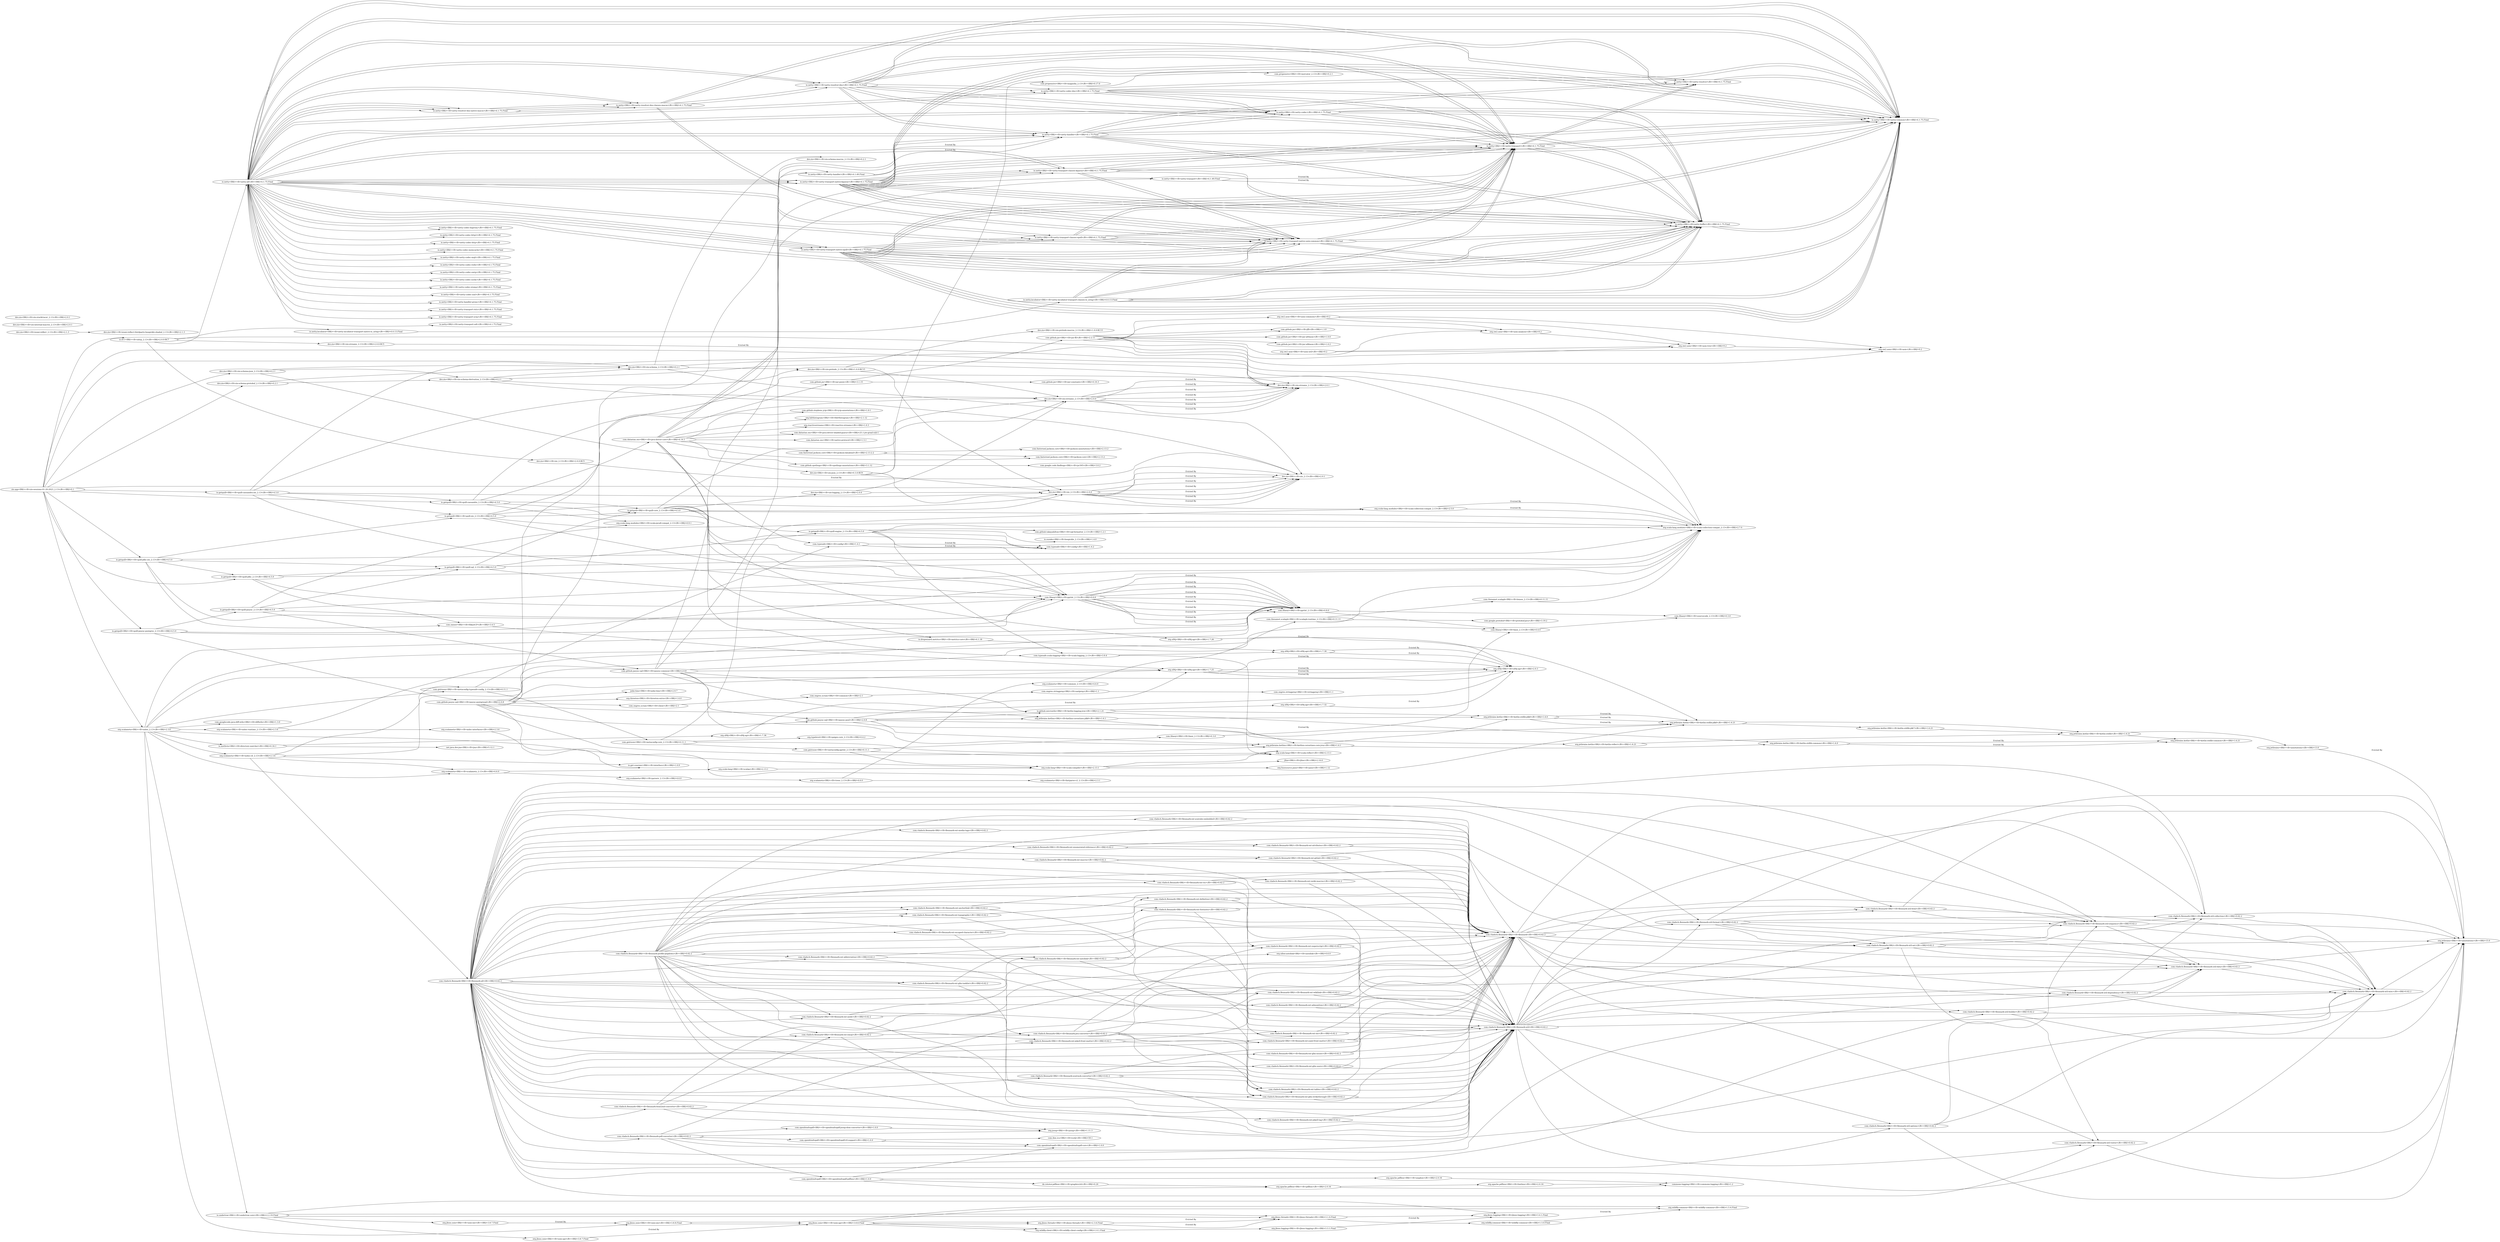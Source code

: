 digraph "dependency-graph" {
    graph[rankdir="LR"]
    edge [
        arrowtail="none"
    ]
    "com.datastax.oss:java-driver-core:4.14.1"[labelType="html" label="com.datastax.oss<BR/><B>java-driver-core</B><BR/>4.14.1" style=""]
    "com.datastax.oss:java-driver-shaded-guava:25.1-jre-graal-sub-1"[labelType="html" label="com.datastax.oss<BR/><B>java-driver-shaded-guava</B><BR/>25.1-jre-graal-sub-1" style=""]
    "com.datastax.oss:native-protocol:1.5.1"[labelType="html" label="com.datastax.oss<BR/><B>native-protocol</B><BR/>1.5.1" style=""]
    "com.fasterxml.jackson.core:jackson-annotations:2.13.2"[labelType="html" label="com.fasterxml.jackson.core<BR/><B>jackson-annotations</B><BR/>2.13.2" style=""]
    "com.fasterxml.jackson.core:jackson-core:2.13.2"[labelType="html" label="com.fasterxml.jackson.core<BR/><B>jackson-core</B><BR/>2.13.2" style=""]
    "com.fasterxml.jackson.core:jackson-databind:2.13.2.2"[labelType="html" label="com.fasterxml.jackson.core<BR/><B>jackson-databind</B><BR/>2.13.2.2" style=""]
    "com.geirsson:metaconfig-core_2.13:0.11.1"[labelType="html" label="com.geirsson<BR/><B>metaconfig-core_2.13</B><BR/>0.11.1" style=""]
    "com.geirsson:metaconfig-pprint_2.13:0.11.1"[labelType="html" label="com.geirsson<BR/><B>metaconfig-pprint_2.13</B><BR/>0.11.1" style=""]
    "com.geirsson:metaconfig-typesafe-config_2.13:0.11.1"[labelType="html" label="com.geirsson<BR/><B>metaconfig-typesafe-config_2.13</B><BR/>0.11.1" style=""]
    "com.github.jasync-sql:jasync-common:2.0.8"[labelType="html" label="com.github.jasync-sql<BR/><B>jasync-common</B><BR/>2.0.8" style=""]
    "com.github.jasync-sql:jasync-pool:2.0.8"[labelType="html" label="com.github.jasync-sql<BR/><B>jasync-pool</B><BR/>2.0.8" style=""]
    "com.github.jasync-sql:jasync-postgresql:2.0.8"[labelType="html" label="com.github.jasync-sql<BR/><B>jasync-postgresql</B><BR/>2.0.8" style=""]
    "com.github.jnr:jffi:1.3.9"[labelType="html" label="com.github.jnr<BR/><B>jffi</B><BR/>1.3.9" style=""]
    "com.github.jnr:jffi:1.3.9"[labelType="html" label="com.github.jnr<BR/><B>jffi</B><BR/>1.3.9" style=""]
    "com.github.jnr:jnr-a64asm:1.0.0"[labelType="html" label="com.github.jnr<BR/><B>jnr-a64asm</B><BR/>1.0.0" style=""]
    "com.github.jnr:jnr-constants:0.10.3"[labelType="html" label="com.github.jnr<BR/><B>jnr-constants</B><BR/>0.10.3" style=""]
    "com.github.jnr:jnr-ffi:2.2.11"[labelType="html" label="com.github.jnr<BR/><B>jnr-ffi</B><BR/>2.2.11" style=""]
    "com.github.jnr:jnr-posix:3.1.15"[labelType="html" label="com.github.jnr<BR/><B>jnr-posix</B><BR/>3.1.15" style=""]
    "com.github.jnr:jnr-x86asm:1.0.2"[labelType="html" label="com.github.jnr<BR/><B>jnr-x86asm</B><BR/>1.0.2" style=""]
    "com.github.spotbugs:spotbugs-annotations:3.1.12"[labelType="html" label="com.github.spotbugs<BR/><B>spotbugs-annotations</B><BR/>3.1.12" style=""]
    "com.github.stephenc.jcip:jcip-annotations:1.0-1"[labelType="html" label="com.github.stephenc.jcip<BR/><B>jcip-annotations</B><BR/>1.0-1" style=""]
    "com.github.takayahilton:sql-formatter_2.13:1.2.1"[labelType="html" label="com.github.takayahilton<BR/><B>sql-formatter_2.13</B><BR/>1.2.1" style=""]
    "com.google.code.findbugs:jsr305:3.0.2"[labelType="html" label="com.google.code.findbugs<BR/><B>jsr305</B><BR/>3.0.2" style=""]
    "com.google.protobuf:protobuf-java:3.19.2"[labelType="html" label="com.google.protobuf<BR/><B>protobuf-java</B><BR/>3.19.2" style=""]
    "com.googlecode.java-diff-utils:diffutils:1.3.0"[labelType="html" label="com.googlecode.java-diff-utils<BR/><B>diffutils</B><BR/>1.3.0" style=""]
    "com.ibm.icu:icu4j:59.1"[labelType="html" label="com.ibm.icu<BR/><B>icu4j</B><BR/>59.1" style=""]
    "com.lihaoyi:fansi_2.13:0.3.0"[labelType="html" label="com.lihaoyi<BR/><B>fansi_2.13</B><BR/>0.3.0" style="stroke-dasharray: 5,5"]
    "com.lihaoyi:fansi_2.13:0.4.0"[labelType="html" label="com.lihaoyi<BR/><B>fansi_2.13</B><BR/>0.4.0" style=""]
    "com.lihaoyi:pprint_2.13:0.6.6"[labelType="html" label="com.lihaoyi<BR/><B>pprint_2.13</B><BR/>0.6.6" style="stroke-dasharray: 5,5"]
    "com.lihaoyi:pprint_2.13:0.6.6"[labelType="html" label="com.lihaoyi<BR/><B>pprint_2.13</B><BR/>0.6.6" style="stroke-dasharray: 5,5"]
    "com.lihaoyi:pprint_2.13:0.6.6"[labelType="html" label="com.lihaoyi<BR/><B>pprint_2.13</B><BR/>0.6.6" style="stroke-dasharray: 5,5"]
    "com.lihaoyi:pprint_2.13:0.6.6"[labelType="html" label="com.lihaoyi<BR/><B>pprint_2.13</B><BR/>0.6.6" style="stroke-dasharray: 5,5"]
    "com.lihaoyi:pprint_2.13:0.6.6"[labelType="html" label="com.lihaoyi<BR/><B>pprint_2.13</B><BR/>0.6.6" style="stroke-dasharray: 5,5"]
    "com.lihaoyi:pprint_2.13:0.6.6"[labelType="html" label="com.lihaoyi<BR/><B>pprint_2.13</B><BR/>0.6.6" style="stroke-dasharray: 5,5"]
    "com.lihaoyi:pprint_2.13:0.6.6"[labelType="html" label="com.lihaoyi<BR/><B>pprint_2.13</B><BR/>0.6.6" style="stroke-dasharray: 5,5"]
    "com.lihaoyi:pprint_2.13:0.6.6"[labelType="html" label="com.lihaoyi<BR/><B>pprint_2.13</B><BR/>0.6.6" style="stroke-dasharray: 5,5"]
    "com.lihaoyi:pprint_2.13:0.6.6"[labelType="html" label="com.lihaoyi<BR/><B>pprint_2.13</B><BR/>0.6.6" style="stroke-dasharray: 5,5"]
    "com.lihaoyi:pprint_2.13:0.6.6"[labelType="html" label="com.lihaoyi<BR/><B>pprint_2.13</B><BR/>0.6.6" style="stroke-dasharray: 5,5"]
    "com.lihaoyi:pprint_2.13:0.8.0"[labelType="html" label="com.lihaoyi<BR/><B>pprint_2.13</B><BR/>0.8.0" style=""]
    "com.lihaoyi:sourcecode_2.13:0.3.0"[labelType="html" label="com.lihaoyi<BR/><B>sourcecode_2.13</B><BR/>0.3.0" style=""]
    "com.ongres.scram:client:2.1"[labelType="html" label="com.ongres.scram<BR/><B>client</B><BR/>2.1" style=""]
    "com.ongres.scram:common:2.1"[labelType="html" label="com.ongres.scram<BR/><B>common</B><BR/>2.1" style=""]
    "com.ongres.stringprep:saslprep:1.1"[labelType="html" label="com.ongres.stringprep<BR/><B>saslprep</B><BR/>1.1" style=""]
    "com.ongres.stringprep:stringprep:1.1"[labelType="html" label="com.ongres.stringprep<BR/><B>stringprep</B><BR/>1.1" style=""]
    "com.openhtmltopdf:openhtmltopdf-core:1.0.0"[labelType="html" label="com.openhtmltopdf<BR/><B>openhtmltopdf-core</B><BR/>1.0.0" style=""]
    "com.openhtmltopdf:openhtmltopdf-jsoup-dom-converter:1.0.0"[labelType="html" label="com.openhtmltopdf<BR/><B>openhtmltopdf-jsoup-dom-converter</B><BR/>1.0.0" style=""]
    "com.openhtmltopdf:openhtmltopdf-pdfbox:1.0.0"[labelType="html" label="com.openhtmltopdf<BR/><B>openhtmltopdf-pdfbox</B><BR/>1.0.0" style=""]
    "com.openhtmltopdf:openhtmltopdf-rtl-support:1.0.0"[labelType="html" label="com.openhtmltopdf<BR/><B>openhtmltopdf-rtl-support</B><BR/>1.0.0" style=""]
    "com.propensive:magnolia_2.13:0.17.0"[labelType="html" label="com.propensive<BR/><B>magnolia_2.13</B><BR/>0.17.0" style=""]
    "com.propensive:mercator_2.13:0.2.1"[labelType="html" label="com.propensive<BR/><B>mercator_2.13</B><BR/>0.2.1" style=""]
    "com.thesamet.scalapb:lenses_2.13:0.11.11"[labelType="html" label="com.thesamet.scalapb<BR/><B>lenses_2.13</B><BR/>0.11.11" style=""]
    "com.thesamet.scalapb:scalapb-runtime_2.13:0.11.11"[labelType="html" label="com.thesamet.scalapb<BR/><B>scalapb-runtime_2.13</B><BR/>0.11.11" style=""]
    "com.typesafe.scala-logging:scala-logging_2.13:3.9.4"[labelType="html" label="com.typesafe.scala-logging<BR/><B>scala-logging_2.13</B><BR/>3.9.4" style=""]
    "com.typesafe:config:1.4.1"[labelType="html" label="com.typesafe<BR/><B>config</B><BR/>1.4.1" style="stroke-dasharray: 5,5"]
    "com.typesafe:config:1.4.1"[labelType="html" label="com.typesafe<BR/><B>config</B><BR/>1.4.1" style="stroke-dasharray: 5,5"]
    "com.typesafe:config:1.4.2"[labelType="html" label="com.typesafe<BR/><B>config</B><BR/>1.4.2" style=""]
    "com.vladsch.flexmark:flexmark-all:0.62.2"[labelType="html" label="com.vladsch.flexmark<BR/><B>flexmark-all</B><BR/>0.62.2" style=""]
    "com.vladsch.flexmark:flexmark-ext-abbreviation:0.62.2"[labelType="html" label="com.vladsch.flexmark<BR/><B>flexmark-ext-abbreviation</B><BR/>0.62.2" style=""]
    "com.vladsch.flexmark:flexmark-ext-admonition:0.62.2"[labelType="html" label="com.vladsch.flexmark<BR/><B>flexmark-ext-admonition</B><BR/>0.62.2" style=""]
    "com.vladsch.flexmark:flexmark-ext-anchorlink:0.62.2"[labelType="html" label="com.vladsch.flexmark<BR/><B>flexmark-ext-anchorlink</B><BR/>0.62.2" style=""]
    "com.vladsch.flexmark:flexmark-ext-aside:0.62.2"[labelType="html" label="com.vladsch.flexmark<BR/><B>flexmark-ext-aside</B><BR/>0.62.2" style=""]
    "com.vladsch.flexmark:flexmark-ext-attributes:0.62.2"[labelType="html" label="com.vladsch.flexmark<BR/><B>flexmark-ext-attributes</B><BR/>0.62.2" style=""]
    "com.vladsch.flexmark:flexmark-ext-autolink:0.62.2"[labelType="html" label="com.vladsch.flexmark<BR/><B>flexmark-ext-autolink</B><BR/>0.62.2" style=""]
    "com.vladsch.flexmark:flexmark-ext-definition:0.62.2"[labelType="html" label="com.vladsch.flexmark<BR/><B>flexmark-ext-definition</B><BR/>0.62.2" style=""]
    "com.vladsch.flexmark:flexmark-ext-emoji:0.62.2"[labelType="html" label="com.vladsch.flexmark<BR/><B>flexmark-ext-emoji</B><BR/>0.62.2" style=""]
    "com.vladsch.flexmark:flexmark-ext-enumerated-reference:0.62.2"[labelType="html" label="com.vladsch.flexmark<BR/><B>flexmark-ext-enumerated-reference</B><BR/>0.62.2" style=""]
    "com.vladsch.flexmark:flexmark-ext-escaped-character:0.62.2"[labelType="html" label="com.vladsch.flexmark<BR/><B>flexmark-ext-escaped-character</B><BR/>0.62.2" style=""]
    "com.vladsch.flexmark:flexmark-ext-footnotes:0.62.2"[labelType="html" label="com.vladsch.flexmark<BR/><B>flexmark-ext-footnotes</B><BR/>0.62.2" style=""]
    "com.vladsch.flexmark:flexmark-ext-gfm-issues:0.62.2"[labelType="html" label="com.vladsch.flexmark<BR/><B>flexmark-ext-gfm-issues</B><BR/>0.62.2" style=""]
    "com.vladsch.flexmark:flexmark-ext-gfm-strikethrough:0.62.2"[labelType="html" label="com.vladsch.flexmark<BR/><B>flexmark-ext-gfm-strikethrough</B><BR/>0.62.2" style=""]
    "com.vladsch.flexmark:flexmark-ext-gfm-tasklist:0.62.2"[labelType="html" label="com.vladsch.flexmark<BR/><B>flexmark-ext-gfm-tasklist</B><BR/>0.62.2" style=""]
    "com.vladsch.flexmark:flexmark-ext-gfm-users:0.62.2"[labelType="html" label="com.vladsch.flexmark<BR/><B>flexmark-ext-gfm-users</B><BR/>0.62.2" style=""]
    "com.vladsch.flexmark:flexmark-ext-gitlab:0.62.2"[labelType="html" label="com.vladsch.flexmark<BR/><B>flexmark-ext-gitlab</B><BR/>0.62.2" style=""]
    "com.vladsch.flexmark:flexmark-ext-ins:0.62.2"[labelType="html" label="com.vladsch.flexmark<BR/><B>flexmark-ext-ins</B><BR/>0.62.2" style=""]
    "com.vladsch.flexmark:flexmark-ext-jekyll-front-matter:0.62.2"[labelType="html" label="com.vladsch.flexmark<BR/><B>flexmark-ext-jekyll-front-matter</B><BR/>0.62.2" style=""]
    "com.vladsch.flexmark:flexmark-ext-jekyll-tag:0.62.2"[labelType="html" label="com.vladsch.flexmark<BR/><B>flexmark-ext-jekyll-tag</B><BR/>0.62.2" style=""]
    "com.vladsch.flexmark:flexmark-ext-macros:0.62.2"[labelType="html" label="com.vladsch.flexmark<BR/><B>flexmark-ext-macros</B><BR/>0.62.2" style=""]
    "com.vladsch.flexmark:flexmark-ext-media-tags:0.62.2"[labelType="html" label="com.vladsch.flexmark<BR/><B>flexmark-ext-media-tags</B><BR/>0.62.2" style=""]
    "com.vladsch.flexmark:flexmark-ext-superscript:0.62.2"[labelType="html" label="com.vladsch.flexmark<BR/><B>flexmark-ext-superscript</B><BR/>0.62.2" style=""]
    "com.vladsch.flexmark:flexmark-ext-tables:0.62.2"[labelType="html" label="com.vladsch.flexmark<BR/><B>flexmark-ext-tables</B><BR/>0.62.2" style=""]
    "com.vladsch.flexmark:flexmark-ext-toc:0.62.2"[labelType="html" label="com.vladsch.flexmark<BR/><B>flexmark-ext-toc</B><BR/>0.62.2" style=""]
    "com.vladsch.flexmark:flexmark-ext-typographic:0.62.2"[labelType="html" label="com.vladsch.flexmark<BR/><B>flexmark-ext-typographic</B><BR/>0.62.2" style=""]
    "com.vladsch.flexmark:flexmark-ext-wikilink:0.62.2"[labelType="html" label="com.vladsch.flexmark<BR/><B>flexmark-ext-wikilink</B><BR/>0.62.2" style=""]
    "com.vladsch.flexmark:flexmark-ext-xwiki-macros:0.62.2"[labelType="html" label="com.vladsch.flexmark<BR/><B>flexmark-ext-xwiki-macros</B><BR/>0.62.2" style=""]
    "com.vladsch.flexmark:flexmark-ext-yaml-front-matter:0.62.2"[labelType="html" label="com.vladsch.flexmark<BR/><B>flexmark-ext-yaml-front-matter</B><BR/>0.62.2" style=""]
    "com.vladsch.flexmark:flexmark-ext-youtube-embedded:0.62.2"[labelType="html" label="com.vladsch.flexmark<BR/><B>flexmark-ext-youtube-embedded</B><BR/>0.62.2" style=""]
    "com.vladsch.flexmark:flexmark-html2md-converter:0.62.2"[labelType="html" label="com.vladsch.flexmark<BR/><B>flexmark-html2md-converter</B><BR/>0.62.2" style=""]
    "com.vladsch.flexmark:flexmark-jira-converter:0.62.2"[labelType="html" label="com.vladsch.flexmark<BR/><B>flexmark-jira-converter</B><BR/>0.62.2" style=""]
    "com.vladsch.flexmark:flexmark-pdf-converter:0.62.2"[labelType="html" label="com.vladsch.flexmark<BR/><B>flexmark-pdf-converter</B><BR/>0.62.2" style=""]
    "com.vladsch.flexmark:flexmark-profile-pegdown:0.62.2"[labelType="html" label="com.vladsch.flexmark<BR/><B>flexmark-profile-pegdown</B><BR/>0.62.2" style=""]
    "com.vladsch.flexmark:flexmark-util-ast:0.62.2"[labelType="html" label="com.vladsch.flexmark<BR/><B>flexmark-util-ast</B><BR/>0.62.2" style=""]
    "com.vladsch.flexmark:flexmark-util-builder:0.62.2"[labelType="html" label="com.vladsch.flexmark<BR/><B>flexmark-util-builder</B><BR/>0.62.2" style=""]
    "com.vladsch.flexmark:flexmark-util-collection:0.62.2"[labelType="html" label="com.vladsch.flexmark<BR/><B>flexmark-util-collection</B><BR/>0.62.2" style=""]
    "com.vladsch.flexmark:flexmark-util-data:0.62.2"[labelType="html" label="com.vladsch.flexmark<BR/><B>flexmark-util-data</B><BR/>0.62.2" style=""]
    "com.vladsch.flexmark:flexmark-util-dependency:0.62.2"[labelType="html" label="com.vladsch.flexmark<BR/><B>flexmark-util-dependency</B><BR/>0.62.2" style=""]
    "com.vladsch.flexmark:flexmark-util-format:0.62.2"[labelType="html" label="com.vladsch.flexmark<BR/><B>flexmark-util-format</B><BR/>0.62.2" style=""]
    "com.vladsch.flexmark:flexmark-util-html:0.62.2"[labelType="html" label="com.vladsch.flexmark<BR/><B>flexmark-util-html</B><BR/>0.62.2" style=""]
    "com.vladsch.flexmark:flexmark-util-misc:0.62.2"[labelType="html" label="com.vladsch.flexmark<BR/><B>flexmark-util-misc</B><BR/>0.62.2" style=""]
    "com.vladsch.flexmark:flexmark-util-options:0.62.2"[labelType="html" label="com.vladsch.flexmark<BR/><B>flexmark-util-options</B><BR/>0.62.2" style=""]
    "com.vladsch.flexmark:flexmark-util-sequence:0.62.2"[labelType="html" label="com.vladsch.flexmark<BR/><B>flexmark-util-sequence</B><BR/>0.62.2" style=""]
    "com.vladsch.flexmark:flexmark-util-visitor:0.62.2"[labelType="html" label="com.vladsch.flexmark<BR/><B>flexmark-util-visitor</B><BR/>0.62.2" style=""]
    "com.vladsch.flexmark:flexmark-util:0.62.2"[labelType="html" label="com.vladsch.flexmark<BR/><B>flexmark-util</B><BR/>0.62.2" style=""]
    "com.vladsch.flexmark:flexmark-youtrack-converter:0.62.2"[labelType="html" label="com.vladsch.flexmark<BR/><B>flexmark-youtrack-converter</B><BR/>0.62.2" style=""]
    "com.vladsch.flexmark:flexmark:0.62.2"[labelType="html" label="com.vladsch.flexmark<BR/><B>flexmark</B><BR/>0.62.2" style=""]
    "com.zaxxer:HikariCP:3.4.5"[labelType="html" label="com.zaxxer<BR/><B>HikariCP</B><BR/>3.4.5" style=""]
    "commons-logging:commons-logging:1.2"[labelType="html" label="commons-logging<BR/><B>commons-logging</B><BR/>1.2" style=""]
    "de.rototor.pdfbox:graphics2d:0.24"[labelType="html" label="de.rototor.pdfbox<BR/><B>graphics2d</B><BR/>0.24" style=""]
    "dev.zio:izumi-reflect-thirdparty-boopickle-shaded_2.13:2.1.3"[labelType="html" label="dev.zio<BR/><B>izumi-reflect-thirdparty-boopickle-shaded_2.13</B><BR/>2.1.3" style=""]
    "dev.zio:izumi-reflect_2.13:2.1.3"[labelType="html" label="dev.zio<BR/><B>izumi-reflect_2.13</B><BR/>2.1.3" style=""]
    "dev.zio:zio-internal-macros_2.13:2.0.1"[labelType="html" label="dev.zio<BR/><B>zio-internal-macros_2.13</B><BR/>2.0.1" style=""]
    "dev.zio:zio-json_2.13:0.3.0-RC9"[labelType="html" label="dev.zio<BR/><B>zio-json_2.13</B><BR/>0.3.0-RC9" style=""]
    "dev.zio:zio-logging_2.13:2.0.0"[labelType="html" label="dev.zio<BR/><B>zio-logging_2.13</B><BR/>2.0.0" style=""]
    "dev.zio:zio-prelude-macros_2.13:1.0.0-RC15"[labelType="html" label="dev.zio<BR/><B>zio-prelude-macros_2.13</B><BR/>1.0.0-RC15" style=""]
    "dev.zio:zio-prelude_2.13:1.0.0-RC15"[labelType="html" label="dev.zio<BR/><B>zio-prelude_2.13</B><BR/>1.0.0-RC15" style=""]
    "dev.zio:zio-schema-derivation_2.13:0.2.1"[labelType="html" label="dev.zio<BR/><B>zio-schema-derivation_2.13</B><BR/>0.2.1" style=""]
    "dev.zio:zio-schema-json_2.13:0.2.1"[labelType="html" label="dev.zio<BR/><B>zio-schema-json_2.13</B><BR/>0.2.1" style=""]
    "dev.zio:zio-schema-macros_2.13:0.2.1"[labelType="html" label="dev.zio<BR/><B>zio-schema-macros_2.13</B><BR/>0.2.1" style=""]
    "dev.zio:zio-schema-protobuf_2.13:0.2.1"[labelType="html" label="dev.zio<BR/><B>zio-schema-protobuf_2.13</B><BR/>0.2.1" style=""]
    "dev.zio:zio-schema_2.13:0.2.1"[labelType="html" label="dev.zio<BR/><B>zio-schema_2.13</B><BR/>0.2.1" style=""]
    "dev.zio:zio-stacktracer_2.13:2.0.1"[labelType="html" label="dev.zio<BR/><B>zio-stacktracer_2.13</B><BR/>2.0.1" style=""]
    "dev.zio:zio-streams_2.13:2.0.0"[labelType="html" label="dev.zio<BR/><B>zio-streams_2.13</B><BR/>2.0.0" style="stroke-dasharray: 5,5"]
    "dev.zio:zio-streams_2.13:2.0.0"[labelType="html" label="dev.zio<BR/><B>zio-streams_2.13</B><BR/>2.0.0" style="stroke-dasharray: 5,5"]
    "dev.zio:zio-streams_2.13:2.0.0"[labelType="html" label="dev.zio<BR/><B>zio-streams_2.13</B><BR/>2.0.0" style="stroke-dasharray: 5,5"]
    "dev.zio:zio-streams_2.13:2.0.0"[labelType="html" label="dev.zio<BR/><B>zio-streams_2.13</B><BR/>2.0.0" style="stroke-dasharray: 5,5"]
    "dev.zio:zio-streams_2.13:2.0.0"[labelType="html" label="dev.zio<BR/><B>zio-streams_2.13</B><BR/>2.0.0" style="stroke-dasharray: 5,5"]
    "dev.zio:zio-streams_2.13:2.0.0"[labelType="html" label="dev.zio<BR/><B>zio-streams_2.13</B><BR/>2.0.0" style="stroke-dasharray: 5,5"]
    "dev.zio:zio-streams_2.13:2.0.0"[labelType="html" label="dev.zio<BR/><B>zio-streams_2.13</B><BR/>2.0.0" style="stroke-dasharray: 5,5"]
    "dev.zio:zio-streams_2.13:2.0.0-RC5"[labelType="html" label="dev.zio<BR/><B>zio-streams_2.13</B><BR/>2.0.0-RC5" style="stroke-dasharray: 5,5"]
    "dev.zio:zio-streams_2.13:2.0.1"[labelType="html" label="dev.zio<BR/><B>zio-streams_2.13</B><BR/>2.0.1" style=""]
    "dev.zio:zio_2.13:2.0.0"[labelType="html" label="dev.zio<BR/><B>zio_2.13</B><BR/>2.0.0" style="stroke-dasharray: 5,5"]
    "dev.zio:zio_2.13:2.0.0"[labelType="html" label="dev.zio<BR/><B>zio_2.13</B><BR/>2.0.0" style="stroke-dasharray: 5,5"]
    "dev.zio:zio_2.13:2.0.0"[labelType="html" label="dev.zio<BR/><B>zio_2.13</B><BR/>2.0.0" style="stroke-dasharray: 5,5"]
    "dev.zio:zio_2.13:2.0.0"[labelType="html" label="dev.zio<BR/><B>zio_2.13</B><BR/>2.0.0" style="stroke-dasharray: 5,5"]
    "dev.zio:zio_2.13:2.0.0"[labelType="html" label="dev.zio<BR/><B>zio_2.13</B><BR/>2.0.0" style="stroke-dasharray: 5,5"]
    "dev.zio:zio_2.13:2.0.0"[labelType="html" label="dev.zio<BR/><B>zio_2.13</B><BR/>2.0.0" style="stroke-dasharray: 5,5"]
    "dev.zio:zio_2.13:2.0.0"[labelType="html" label="dev.zio<BR/><B>zio_2.13</B><BR/>2.0.0" style="stroke-dasharray: 5,5"]
    "dev.zio:zio_2.13:2.0.0-RC5"[labelType="html" label="dev.zio<BR/><B>zio_2.13</B><BR/>2.0.0-RC5" style="stroke-dasharray: 5,5"]
    "dev.zio:zio_2.13:2.0.1"[labelType="html" label="dev.zio<BR/><B>zio_2.13</B><BR/>2.0.1" style=""]
    "io.d11:zhttp_2.13:2.0.0-RC7"[labelType="html" label="io.d11<BR/><B>zhttp_2.13</B><BR/>2.0.0-RC7" style=""]
    "io.dropwizard.metrics:metrics-core:4.1.18"[labelType="html" label="io.dropwizard.metrics<BR/><B>metrics-core</B><BR/>4.1.18" style=""]
    "io.get-coursier:interface:1.0.9"[labelType="html" label="io.get-coursier<BR/><B>interface</B><BR/>1.0.9" style=""]
    "io.getquill:quill-cassandra-zio_2.13:4.5.0"[labelType="html" label="io.getquill<BR/><B>quill-cassandra-zio_2.13</B><BR/>4.5.0" style=""]
    "io.getquill:quill-cassandra_2.13:4.5.0"[labelType="html" label="io.getquill<BR/><B>quill-cassandra_2.13</B><BR/>4.5.0" style=""]
    "io.getquill:quill-core_2.13:4.5.0"[labelType="html" label="io.getquill<BR/><B>quill-core_2.13</B><BR/>4.5.0" style=""]
    "io.getquill:quill-engine_2.13:4.5.0"[labelType="html" label="io.getquill<BR/><B>quill-engine_2.13</B><BR/>4.5.0" style=""]
    "io.getquill:quill-jasync-postgres_2.13:4.5.0"[labelType="html" label="io.getquill<BR/><B>quill-jasync-postgres_2.13</B><BR/>4.5.0" style=""]
    "io.getquill:quill-jasync_2.13:4.5.0"[labelType="html" label="io.getquill<BR/><B>quill-jasync_2.13</B><BR/>4.5.0" style=""]
    "io.getquill:quill-jdbc-zio_2.13:4.5.0"[labelType="html" label="io.getquill<BR/><B>quill-jdbc-zio_2.13</B><BR/>4.5.0" style=""]
    "io.getquill:quill-jdbc_2.13:4.5.0"[labelType="html" label="io.getquill<BR/><B>quill-jdbc_2.13</B><BR/>4.5.0" style=""]
    "io.getquill:quill-sql_2.13:4.5.0"[labelType="html" label="io.getquill<BR/><B>quill-sql_2.13</B><BR/>4.5.0" style=""]
    "io.getquill:quill-zio_2.13:4.5.0"[labelType="html" label="io.getquill<BR/><B>quill-zio_2.13</B><BR/>4.5.0" style=""]
    "io.github.microutils:kotlin-logging-jvm:2.1.21"[labelType="html" label="io.github.microutils<BR/><B>kotlin-logging-jvm</B><BR/>2.1.21" style=""]
    "io.methvin:directory-watcher:0.16.1"[labelType="html" label="io.methvin<BR/><B>directory-watcher</B><BR/>0.16.1" style=""]
    "io.netty.incubator:netty-incubator-transport-classes-io_uring:0.0.13.Final"[labelType="html" label="io.netty.incubator<BR/><B>netty-incubator-transport-classes-io_uring</B><BR/>0.0.13.Final" style=""]
    "io.netty.incubator:netty-incubator-transport-native-io_uring:0.0.13.Final"[labelType="html" label="io.netty.incubator<BR/><B>netty-incubator-transport-native-io_uring</B><BR/>0.0.13.Final" style=""]
    "io.netty:netty-all:4.1.75.Final"[labelType="html" label="io.netty<BR/><B>netty-all</B><BR/>4.1.75.Final" style=""]
    "io.netty:netty-buffer:4.1.75.Final"[labelType="html" label="io.netty<BR/><B>netty-buffer</B><BR/>4.1.75.Final" style=""]
    "io.netty:netty-buffer:4.1.75.Final"[labelType="html" label="io.netty<BR/><B>netty-buffer</B><BR/>4.1.75.Final" style=""]
    "io.netty:netty-codec-dns:4.1.75.Final"[labelType="html" label="io.netty<BR/><B>netty-codec-dns</B><BR/>4.1.75.Final" style=""]
    "io.netty:netty-codec-dns:4.1.75.Final"[labelType="html" label="io.netty<BR/><B>netty-codec-dns</B><BR/>4.1.75.Final" style=""]
    "io.netty:netty-codec-haproxy:4.1.75.Final"[labelType="html" label="io.netty<BR/><B>netty-codec-haproxy</B><BR/>4.1.75.Final" style=""]
    "io.netty:netty-codec-http2:4.1.75.Final"[labelType="html" label="io.netty<BR/><B>netty-codec-http2</B><BR/>4.1.75.Final" style=""]
    "io.netty:netty-codec-http:4.1.75.Final"[labelType="html" label="io.netty<BR/><B>netty-codec-http</B><BR/>4.1.75.Final" style=""]
    "io.netty:netty-codec-memcache:4.1.75.Final"[labelType="html" label="io.netty<BR/><B>netty-codec-memcache</B><BR/>4.1.75.Final" style=""]
    "io.netty:netty-codec-mqtt:4.1.75.Final"[labelType="html" label="io.netty<BR/><B>netty-codec-mqtt</B><BR/>4.1.75.Final" style=""]
    "io.netty:netty-codec-redis:4.1.75.Final"[labelType="html" label="io.netty<BR/><B>netty-codec-redis</B><BR/>4.1.75.Final" style=""]
    "io.netty:netty-codec-smtp:4.1.75.Final"[labelType="html" label="io.netty<BR/><B>netty-codec-smtp</B><BR/>4.1.75.Final" style=""]
    "io.netty:netty-codec-socks:4.1.75.Final"[labelType="html" label="io.netty<BR/><B>netty-codec-socks</B><BR/>4.1.75.Final" style=""]
    "io.netty:netty-codec-stomp:4.1.75.Final"[labelType="html" label="io.netty<BR/><B>netty-codec-stomp</B><BR/>4.1.75.Final" style=""]
    "io.netty:netty-codec-xml:4.1.75.Final"[labelType="html" label="io.netty<BR/><B>netty-codec-xml</B><BR/>4.1.75.Final" style=""]
    "io.netty:netty-codec:4.1.75.Final"[labelType="html" label="io.netty<BR/><B>netty-codec</B><BR/>4.1.75.Final" style=""]
    "io.netty:netty-codec:4.1.75.Final"[labelType="html" label="io.netty<BR/><B>netty-codec</B><BR/>4.1.75.Final" style=""]
    "io.netty:netty-common:4.1.75.Final"[labelType="html" label="io.netty<BR/><B>netty-common</B><BR/>4.1.75.Final" style=""]
    "io.netty:netty-common:4.1.75.Final"[labelType="html" label="io.netty<BR/><B>netty-common</B><BR/>4.1.75.Final" style=""]
    "io.netty:netty-handler-proxy:4.1.75.Final"[labelType="html" label="io.netty<BR/><B>netty-handler-proxy</B><BR/>4.1.75.Final" style=""]
    "io.netty:netty-handler:4.1.49.Final"[labelType="html" label="io.netty<BR/><B>netty-handler</B><BR/>4.1.49.Final" style="stroke-dasharray: 5,5"]
    "io.netty:netty-handler:4.1.49.Final"[labelType="html" label="io.netty<BR/><B>netty-handler</B><BR/>4.1.49.Final" style="stroke-dasharray: 5,5"]
    "io.netty:netty-handler:4.1.75.Final"[labelType="html" label="io.netty<BR/><B>netty-handler</B><BR/>4.1.75.Final" style=""]
    "io.netty:netty-handler:4.1.75.Final"[labelType="html" label="io.netty<BR/><B>netty-handler</B><BR/>4.1.75.Final" style=""]
    "io.netty:netty-resolver-dns-classes-macos:4.1.75.Final"[labelType="html" label="io.netty<BR/><B>netty-resolver-dns-classes-macos</B><BR/>4.1.75.Final" style=""]
    "io.netty:netty-resolver-dns-classes-macos:4.1.75.Final"[labelType="html" label="io.netty<BR/><B>netty-resolver-dns-classes-macos</B><BR/>4.1.75.Final" style=""]
    "io.netty:netty-resolver-dns-native-macos:4.1.75.Final"[labelType="html" label="io.netty<BR/><B>netty-resolver-dns-native-macos</B><BR/>4.1.75.Final" style=""]
    "io.netty:netty-resolver-dns-native-macos:4.1.75.Final"[labelType="html" label="io.netty<BR/><B>netty-resolver-dns-native-macos</B><BR/>4.1.75.Final" style=""]
    "io.netty:netty-resolver-dns-native-macos:4.1.75.Final"[labelType="html" label="io.netty<BR/><B>netty-resolver-dns-native-macos</B><BR/>4.1.75.Final" style=""]
    "io.netty:netty-resolver-dns-native-macos:4.1.75.Final"[labelType="html" label="io.netty<BR/><B>netty-resolver-dns-native-macos</B><BR/>4.1.75.Final" style=""]
    "io.netty:netty-resolver-dns:4.1.75.Final"[labelType="html" label="io.netty<BR/><B>netty-resolver-dns</B><BR/>4.1.75.Final" style=""]
    "io.netty:netty-resolver-dns:4.1.75.Final"[labelType="html" label="io.netty<BR/><B>netty-resolver-dns</B><BR/>4.1.75.Final" style=""]
    "io.netty:netty-resolver:4.1.75.Final"[labelType="html" label="io.netty<BR/><B>netty-resolver</B><BR/>4.1.75.Final" style=""]
    "io.netty:netty-resolver:4.1.75.Final"[labelType="html" label="io.netty<BR/><B>netty-resolver</B><BR/>4.1.75.Final" style=""]
    "io.netty:netty-transport-classes-epoll:4.1.75.Final"[labelType="html" label="io.netty<BR/><B>netty-transport-classes-epoll</B><BR/>4.1.75.Final" style=""]
    "io.netty:netty-transport-classes-epoll:4.1.75.Final"[labelType="html" label="io.netty<BR/><B>netty-transport-classes-epoll</B><BR/>4.1.75.Final" style=""]
    "io.netty:netty-transport-classes-kqueue:4.1.75.Final"[labelType="html" label="io.netty<BR/><B>netty-transport-classes-kqueue</B><BR/>4.1.75.Final" style=""]
    "io.netty:netty-transport-classes-kqueue:4.1.75.Final"[labelType="html" label="io.netty<BR/><B>netty-transport-classes-kqueue</B><BR/>4.1.75.Final" style=""]
    "io.netty:netty-transport-native-epoll:4.1.75.Final"[labelType="html" label="io.netty<BR/><B>netty-transport-native-epoll</B><BR/>4.1.75.Final" style=""]
    "io.netty:netty-transport-native-epoll:4.1.75.Final"[labelType="html" label="io.netty<BR/><B>netty-transport-native-epoll</B><BR/>4.1.75.Final" style=""]
    "io.netty:netty-transport-native-epoll:4.1.75.Final"[labelType="html" label="io.netty<BR/><B>netty-transport-native-epoll</B><BR/>4.1.75.Final" style=""]
    "io.netty:netty-transport-native-epoll:4.1.75.Final"[labelType="html" label="io.netty<BR/><B>netty-transport-native-epoll</B><BR/>4.1.75.Final" style=""]
    "io.netty:netty-transport-native-kqueue:4.1.75.Final"[labelType="html" label="io.netty<BR/><B>netty-transport-native-kqueue</B><BR/>4.1.75.Final" style=""]
    "io.netty:netty-transport-native-kqueue:4.1.75.Final"[labelType="html" label="io.netty<BR/><B>netty-transport-native-kqueue</B><BR/>4.1.75.Final" style=""]
    "io.netty:netty-transport-native-kqueue:4.1.75.Final"[labelType="html" label="io.netty<BR/><B>netty-transport-native-kqueue</B><BR/>4.1.75.Final" style=""]
    "io.netty:netty-transport-native-kqueue:4.1.75.Final"[labelType="html" label="io.netty<BR/><B>netty-transport-native-kqueue</B><BR/>4.1.75.Final" style=""]
    "io.netty:netty-transport-native-unix-common:4.1.75.Final"[labelType="html" label="io.netty<BR/><B>netty-transport-native-unix-common</B><BR/>4.1.75.Final" style=""]
    "io.netty:netty-transport-native-unix-common:4.1.75.Final"[labelType="html" label="io.netty<BR/><B>netty-transport-native-unix-common</B><BR/>4.1.75.Final" style=""]
    "io.netty:netty-transport-rxtx:4.1.75.Final"[labelType="html" label="io.netty<BR/><B>netty-transport-rxtx</B><BR/>4.1.75.Final" style=""]
    "io.netty:netty-transport-sctp:4.1.75.Final"[labelType="html" label="io.netty<BR/><B>netty-transport-sctp</B><BR/>4.1.75.Final" style=""]
    "io.netty:netty-transport-udt:4.1.75.Final"[labelType="html" label="io.netty<BR/><B>netty-transport-udt</B><BR/>4.1.75.Final" style=""]
    "io.netty:netty-transport:4.1.49.Final"[labelType="html" label="io.netty<BR/><B>netty-transport</B><BR/>4.1.49.Final" style="stroke-dasharray: 5,5"]
    "io.netty:netty-transport:4.1.49.Final"[labelType="html" label="io.netty<BR/><B>netty-transport</B><BR/>4.1.49.Final" style="stroke-dasharray: 5,5"]
    "io.netty:netty-transport:4.1.75.Final"[labelType="html" label="io.netty<BR/><B>netty-transport</B><BR/>4.1.75.Final" style=""]
    "io.netty:netty-transport:4.1.75.Final"[labelType="html" label="io.netty<BR/><B>netty-transport</B><BR/>4.1.75.Final" style=""]
    "io.suzaku:boopickle_2.13:1.4.0"[labelType="html" label="io.suzaku<BR/><B>boopickle_2.13</B><BR/>1.4.0" style=""]
    "io.undertow:undertow-core:2.2.19.Final"[labelType="html" label="io.undertow<BR/><B>undertow-core</B><BR/>2.2.19.Final" style=""]
    "jline:jline:2.14.6"[labelType="html" label="jline<BR/><B>jline</B><BR/>2.14.6" style=""]
    "joda-time:joda-time:2.9.7"[labelType="html" label="joda-time<BR/><B>joda-time</B><BR/>2.9.7" style=""]
    "net.java.dev.jna:jna:5.12.1"[labelType="html" label="net.java.dev.jna<BR/><B>jna</B><BR/>5.12.1" style=""]
    "org.apache.pdfbox:fontbox:2.0.16"[labelType="html" label="org.apache.pdfbox<BR/><B>fontbox</B><BR/>2.0.16" style=""]
    "org.apache.pdfbox:pdfbox:2.0.16"[labelType="html" label="org.apache.pdfbox<BR/><B>pdfbox</B><BR/>2.0.16" style=""]
    "org.apache.pdfbox:xmpbox:2.0.16"[labelType="html" label="org.apache.pdfbox<BR/><B>xmpbox</B><BR/>2.0.16" style=""]
    "org.fusesource.jansi:jansi:1.12"[labelType="html" label="org.fusesource.jansi<BR/><B>jansi</B><BR/>1.12" style=""]
    "org.hdrhistogram:HdrHistogram:2.1.12"[labelType="html" label="org.hdrhistogram<BR/><B>HdrHistogram</B><BR/>2.1.12" style=""]
    "org.jboss.logging:jboss-logging:3.3.1.Final"[labelType="html" label="org.jboss.logging<BR/><B>jboss-logging</B><BR/>3.3.1.Final" style="stroke-dasharray: 5,5"]
    "org.jboss.logging:jboss-logging:3.4.1.Final"[labelType="html" label="org.jboss.logging<BR/><B>jboss-logging</B><BR/>3.4.1.Final" style=""]
    "org.jboss.threads:jboss-threads:2.3.6.Final"[labelType="html" label="org.jboss.threads<BR/><B>jboss-threads</B><BR/>2.3.6.Final" style="stroke-dasharray: 5,5"]
    "org.jboss.threads:jboss-threads:2.3.6.Final"[labelType="html" label="org.jboss.threads<BR/><B>jboss-threads</B><BR/>2.3.6.Final" style="stroke-dasharray: 5,5"]
    "org.jboss.threads:jboss-threads:3.1.0.Final"[labelType="html" label="org.jboss.threads<BR/><B>jboss-threads</B><BR/>3.1.0.Final" style=""]
    "org.jboss.threads:jboss-threads:3.1.0.Final"[labelType="html" label="org.jboss.threads<BR/><B>jboss-threads</B><BR/>3.1.0.Final" style=""]
    "org.jboss.xnio:xnio-api:3.8.7.Final"[labelType="html" label="org.jboss.xnio<BR/><B>xnio-api</B><BR/>3.8.7.Final" style="stroke-dasharray: 5,5"]
    "org.jboss.xnio:xnio-api:3.8.8.Final"[labelType="html" label="org.jboss.xnio<BR/><B>xnio-api</B><BR/>3.8.8.Final" style=""]
    "org.jboss.xnio:xnio-api:3.8.8.Final"[labelType="html" label="org.jboss.xnio<BR/><B>xnio-api</B><BR/>3.8.8.Final" style=""]
    "org.jboss.xnio:xnio-nio:3.8.7.Final"[labelType="html" label="org.jboss.xnio<BR/><B>xnio-nio</B><BR/>3.8.7.Final" style="stroke-dasharray: 5,5"]
    "org.jboss.xnio:xnio-nio:3.8.8.Final"[labelType="html" label="org.jboss.xnio<BR/><B>xnio-nio</B><BR/>3.8.8.Final" style=""]
    "org.jetbrains.kotlin:kotlin-reflect:1.6.21"[labelType="html" label="org.jetbrains.kotlin<BR/><B>kotlin-reflect</B><BR/>1.6.21" style=""]
    "org.jetbrains.kotlin:kotlin-stdlib-common:1.6.0"[labelType="html" label="org.jetbrains.kotlin<BR/><B>kotlin-stdlib-common</B><BR/>1.6.0" style="stroke-dasharray: 5,5"]
    "org.jetbrains.kotlin:kotlin-stdlib-common:1.6.0"[labelType="html" label="org.jetbrains.kotlin<BR/><B>kotlin-stdlib-common</B><BR/>1.6.0" style="stroke-dasharray: 5,5"]
    "org.jetbrains.kotlin:kotlin-stdlib-common:1.6.21"[labelType="html" label="org.jetbrains.kotlin<BR/><B>kotlin-stdlib-common</B><BR/>1.6.21" style=""]
    "org.jetbrains.kotlin:kotlin-stdlib-jdk7:1.6.21"[labelType="html" label="org.jetbrains.kotlin<BR/><B>kotlin-stdlib-jdk7</B><BR/>1.6.21" style=""]
    "org.jetbrains.kotlin:kotlin-stdlib-jdk8:1.6.0"[labelType="html" label="org.jetbrains.kotlin<BR/><B>kotlin-stdlib-jdk8</B><BR/>1.6.0" style="stroke-dasharray: 5,5"]
    "org.jetbrains.kotlin:kotlin-stdlib-jdk8:1.6.0"[labelType="html" label="org.jetbrains.kotlin<BR/><B>kotlin-stdlib-jdk8</B><BR/>1.6.0" style="stroke-dasharray: 5,5"]
    "org.jetbrains.kotlin:kotlin-stdlib-jdk8:1.6.0"[labelType="html" label="org.jetbrains.kotlin<BR/><B>kotlin-stdlib-jdk8</B><BR/>1.6.0" style="stroke-dasharray: 5,5"]
    "org.jetbrains.kotlin:kotlin-stdlib-jdk8:1.6.21"[labelType="html" label="org.jetbrains.kotlin<BR/><B>kotlin-stdlib-jdk8</B><BR/>1.6.21" style=""]
    "org.jetbrains.kotlin:kotlin-stdlib:1.6.21"[labelType="html" label="org.jetbrains.kotlin<BR/><B>kotlin-stdlib</B><BR/>1.6.21" style=""]
    "org.jetbrains.kotlinx:kotlinx-coroutines-core-jvm:1.6.1"[labelType="html" label="org.jetbrains.kotlinx<BR/><B>kotlinx-coroutines-core-jvm</B><BR/>1.6.1" style=""]
    "org.jetbrains.kotlinx:kotlinx-coroutines-jdk8:1.6.1"[labelType="html" label="org.jetbrains.kotlinx<BR/><B>kotlinx-coroutines-jdk8</B><BR/>1.6.1" style=""]
    "org.jetbrains:annotations:13.0"[labelType="html" label="org.jetbrains<BR/><B>annotations</B><BR/>13.0" style="stroke-dasharray: 5,5"]
    "org.jetbrains:annotations:15.0"[labelType="html" label="org.jetbrains<BR/><B>annotations</B><BR/>15.0" style=""]
    "org.jsoup:jsoup:1.11.3"[labelType="html" label="org.jsoup<BR/><B>jsoup</B><BR/>1.11.3" style=""]
    "org.nibor.autolink:autolink:0.6.0"[labelType="html" label="org.nibor.autolink<BR/><B>autolink</B><BR/>0.6.0" style=""]
    "org.ow2.asm:asm-analysis:9.2"[labelType="html" label="org.ow2.asm<BR/><B>asm-analysis</B><BR/>9.2" style=""]
    "org.ow2.asm:asm-commons:9.2"[labelType="html" label="org.ow2.asm<BR/><B>asm-commons</B><BR/>9.2" style=""]
    "org.ow2.asm:asm-tree:9.2"[labelType="html" label="org.ow2.asm<BR/><B>asm-tree</B><BR/>9.2" style=""]
    "org.ow2.asm:asm-util:9.2"[labelType="html" label="org.ow2.asm<BR/><B>asm-util</B><BR/>9.2" style=""]
    "org.ow2.asm:asm:9.2"[labelType="html" label="org.ow2.asm<BR/><B>asm</B><BR/>9.2" style=""]
    "org.reactivestreams:reactive-streams:1.0.3"[labelType="html" label="org.reactivestreams<BR/><B>reactive-streams</B><BR/>1.0.3" style=""]
    "org.scala-lang.modules:scala-collection-compat_2.13:2.5.0"[labelType="html" label="org.scala-lang.modules<BR/><B>scala-collection-compat_2.13</B><BR/>2.5.0" style="stroke-dasharray: 5,5"]
    "org.scala-lang.modules:scala-collection-compat_2.13:2.5.0"[labelType="html" label="org.scala-lang.modules<BR/><B>scala-collection-compat_2.13</B><BR/>2.5.0" style="stroke-dasharray: 5,5"]
    "org.scala-lang.modules:scala-collection-compat_2.13:2.7.0"[labelType="html" label="org.scala-lang.modules<BR/><B>scala-collection-compat_2.13</B><BR/>2.7.0" style=""]
    "org.scala-lang.modules:scala-java8-compat_2.13:0.9.1"[labelType="html" label="org.scala-lang.modules<BR/><B>scala-java8-compat_2.13</B><BR/>0.9.1" style=""]
    "org.scala-lang:scala-compiler:2.13.1"[labelType="html" label="org.scala-lang<BR/><B>scala-compiler</B><BR/>2.13.1" style=""]
    "org.scala-lang:scala-reflect:2.13.1"[labelType="html" label="org.scala-lang<BR/><B>scala-reflect</B><BR/>2.13.1" style=""]
    "org.scala-lang:scalap:2.13.1"[labelType="html" label="org.scala-lang<BR/><B>scalap</B><BR/>2.13.1" style=""]
    "org.scalameta:common_2.13:4.6.0"[labelType="html" label="org.scalameta<BR/><B>common_2.13</B><BR/>4.6.0" style=""]
    "org.scalameta:fastparse-v2_2.13:2.3.1"[labelType="html" label="org.scalameta<BR/><B>fastparse-v2_2.13</B><BR/>2.3.1" style=""]
    "org.scalameta:mdoc-cli_2.13:2.3.6"[labelType="html" label="org.scalameta<BR/><B>mdoc-cli_2.13</B><BR/>2.3.6" style=""]
    "org.scalameta:mdoc-interfaces:2.3.6"[labelType="html" label="org.scalameta<BR/><B>mdoc-interfaces</B><BR/>2.3.6" style=""]
    "org.scalameta:mdoc-runtime_2.13:2.3.6"[labelType="html" label="org.scalameta<BR/><B>mdoc-runtime_2.13</B><BR/>2.3.6" style=""]
    "org.scalameta:mdoc_2.13:2.3.6"[labelType="html" label="org.scalameta<BR/><B>mdoc_2.13</B><BR/>2.3.6" style=""]
    "org.scalameta:parsers_2.13:4.6.0"[labelType="html" label="org.scalameta<BR/><B>parsers_2.13</B><BR/>4.6.0" style=""]
    "org.scalameta:scalameta_2.13:4.6.0"[labelType="html" label="org.scalameta<BR/><B>scalameta_2.13</B><BR/>4.6.0" style=""]
    "org.scalameta:trees_2.13:4.6.0"[labelType="html" label="org.scalameta<BR/><B>trees_2.13</B><BR/>4.6.0" style=""]
    "org.slf4j:slf4j-api:1.7.25"[labelType="html" label="org.slf4j<BR/><B>slf4j-api</B><BR/>1.7.25" style="stroke-dasharray: 5,5"]
    "org.slf4j:slf4j-api:1.7.25"[labelType="html" label="org.slf4j<BR/><B>slf4j-api</B><BR/>1.7.25" style="stroke-dasharray: 5,5"]
    "org.slf4j:slf4j-api:1.7.25"[labelType="html" label="org.slf4j<BR/><B>slf4j-api</B><BR/>1.7.25" style="stroke-dasharray: 5,5"]
    "org.slf4j:slf4j-api:1.7.25"[labelType="html" label="org.slf4j<BR/><B>slf4j-api</B><BR/>1.7.25" style="stroke-dasharray: 5,5"]
    "org.slf4j:slf4j-api:1.7.26"[labelType="html" label="org.slf4j<BR/><B>slf4j-api</B><BR/>1.7.26" style="stroke-dasharray: 5,5"]
    "org.slf4j:slf4j-api:1.7.30"[labelType="html" label="org.slf4j<BR/><B>slf4j-api</B><BR/>1.7.30" style="stroke-dasharray: 5,5"]
    "org.slf4j:slf4j-api:1.7.30"[labelType="html" label="org.slf4j<BR/><B>slf4j-api</B><BR/>1.7.30" style="stroke-dasharray: 5,5"]
    "org.slf4j:slf4j-api:1.7.32"[labelType="html" label="org.slf4j<BR/><B>slf4j-api</B><BR/>1.7.32" style="stroke-dasharray: 5,5"]
    "org.slf4j:slf4j-api:1.7.36"[labelType="html" label="org.slf4j<BR/><B>slf4j-api</B><BR/>1.7.36" style="stroke-dasharray: 5,5"]
    "org.slf4j:slf4j-api:2.0.3"[labelType="html" label="org.slf4j<BR/><B>slf4j-api</B><BR/>2.0.3" style=""]
    "org.threeten:threeten-extra:1.6.0"[labelType="html" label="org.threeten<BR/><B>threeten-extra</B><BR/>1.6.0" style=""]
    "org.typelevel:paiges-core_2.13:0.4.2"[labelType="html" label="org.typelevel<BR/><B>paiges-core_2.13</B><BR/>0.4.2" style=""]
    "org.wildfly.client:wildfly-client-config:1.0.1.Final"[labelType="html" label="org.wildfly.client<BR/><B>wildfly-client-config</B><BR/>1.0.1.Final" style=""]
    "org.wildfly.client:wildfly-client-config:1.0.1.Final"[labelType="html" label="org.wildfly.client<BR/><B>wildfly-client-config</B><BR/>1.0.1.Final" style=""]
    "org.wildfly.common:wildfly-common:1.5.0.Final"[labelType="html" label="org.wildfly.common<BR/><B>wildfly-common</B><BR/>1.5.0.Final" style="stroke-dasharray: 5,5"]
    "org.wildfly.common:wildfly-common:1.5.4.Final"[labelType="html" label="org.wildfly.common<BR/><B>wildfly-common</B><BR/>1.5.4.Final" style=""]
    "org.wildfly.common:wildfly-common:1.5.4.Final"[labelType="html" label="org.wildfly.common<BR/><B>wildfly-common</B><BR/>1.5.4.Final" style=""]
    "zio.app:zio-sessions-01-20-2023_2.13:0.1"[labelType="html" label="zio.app<BR/><B>zio-sessions-01-20-2023_2.13</B><BR/>0.1" style=""]
    "com.datastax.oss:java-driver-core:4.14.1" -> "com.datastax.oss:java-driver-shaded-guava:25.1-jre-graal-sub-1"
    "com.datastax.oss:java-driver-core:4.14.1" -> "com.datastax.oss:native-protocol:1.5.1"
    "com.datastax.oss:java-driver-core:4.14.1" -> "com.fasterxml.jackson.core:jackson-core:2.13.2"
    "com.datastax.oss:java-driver-core:4.14.1" -> "com.fasterxml.jackson.core:jackson-databind:2.13.2.2"
    "com.datastax.oss:java-driver-core:4.14.1" -> "com.github.jnr:jnr-posix:3.1.15"
    "com.datastax.oss:java-driver-core:4.14.1" -> "com.github.spotbugs:spotbugs-annotations:3.1.12"
    "com.datastax.oss:java-driver-core:4.14.1" -> "com.github.stephenc.jcip:jcip-annotations:1.0-1"
    "com.datastax.oss:java-driver-core:4.14.1" -> "com.typesafe:config:1.4.1"
    "com.datastax.oss:java-driver-core:4.14.1" -> "io.dropwizard.metrics:metrics-core:4.1.18"
    "com.datastax.oss:java-driver-core:4.14.1" -> "io.netty:netty-handler:4.1.75.Final"
    "com.datastax.oss:java-driver-core:4.14.1" -> "io.netty:netty-handler:4.1.75.Final"
    "com.datastax.oss:java-driver-core:4.14.1" -> "org.hdrhistogram:HdrHistogram:2.1.12"
    "com.datastax.oss:java-driver-core:4.14.1" -> "org.reactivestreams:reactive-streams:1.0.3"
    "com.datastax.oss:java-driver-core:4.14.1" -> "org.slf4j:slf4j-api:1.7.26"
    "com.fasterxml.jackson.core:jackson-databind:2.13.2.2" -> "com.fasterxml.jackson.core:jackson-annotations:2.13.2"
    "com.fasterxml.jackson.core:jackson-databind:2.13.2.2" -> "com.fasterxml.jackson.core:jackson-core:2.13.2"
    "com.geirsson:metaconfig-core_2.13:0.11.1" -> "com.geirsson:metaconfig-pprint_2.13:0.11.1"
    "com.geirsson:metaconfig-core_2.13:0.11.1" -> "org.scala-lang.modules:scala-collection-compat_2.13:2.5.0"
    "com.geirsson:metaconfig-core_2.13:0.11.1" -> "org.scala-lang:scala-reflect:2.13.1"
    "com.geirsson:metaconfig-core_2.13:0.11.1" -> "org.typelevel:paiges-core_2.13:0.4.2"
    "com.geirsson:metaconfig-pprint_2.13:0.11.1" -> "com.lihaoyi:fansi_2.13:0.3.0"
    "com.geirsson:metaconfig-pprint_2.13:0.11.1" -> "org.scala-lang:scala-compiler:2.13.1"
    "com.geirsson:metaconfig-pprint_2.13:0.11.1" -> "org.scala-lang:scala-reflect:2.13.1"
    "com.geirsson:metaconfig-typesafe-config_2.13:0.11.1" -> "com.geirsson:metaconfig-core_2.13:0.11.1"
    "com.geirsson:metaconfig-typesafe-config_2.13:0.11.1" -> "com.typesafe:config:1.4.1"
    "com.github.jasync-sql:jasync-common:2.0.8" -> "com.github.jasync-sql:jasync-pool:2.0.8"
    "com.github.jasync-sql:jasync-common:2.0.8" -> "io.github.microutils:kotlin-logging-jvm:2.1.21"
    "com.github.jasync-sql:jasync-common:2.0.8" -> "io.netty:netty-handler:4.1.49.Final"
    "com.github.jasync-sql:jasync-common:2.0.8" -> "io.netty:netty-transport:4.1.49.Final"
    "com.github.jasync-sql:jasync-common:2.0.8" -> "org.jetbrains.kotlin:kotlin-stdlib-jdk8:1.6.21"
    "com.github.jasync-sql:jasync-common:2.0.8" -> "org.jetbrains.kotlinx:kotlinx-coroutines-core-jvm:1.6.1"
    "com.github.jasync-sql:jasync-common:2.0.8" -> "org.jetbrains.kotlinx:kotlinx-coroutines-jdk8:1.6.1"
    "com.github.jasync-sql:jasync-common:2.0.8" -> "org.slf4j:slf4j-api:1.7.25"
    "com.github.jasync-sql:jasync-pool:2.0.8" -> "io.github.microutils:kotlin-logging-jvm:2.1.21"
    "com.github.jasync-sql:jasync-pool:2.0.8" -> "org.jetbrains.kotlin:kotlin-reflect:1.6.21"
    "com.github.jasync-sql:jasync-pool:2.0.8" -> "org.jetbrains.kotlin:kotlin-stdlib-jdk8:1.6.21"
    "com.github.jasync-sql:jasync-pool:2.0.8" -> "org.jetbrains.kotlinx:kotlinx-coroutines-core-jvm:1.6.1"
    "com.github.jasync-sql:jasync-pool:2.0.8" -> "org.jetbrains.kotlinx:kotlinx-coroutines-jdk8:1.6.1"
    "com.github.jasync-sql:jasync-pool:2.0.8" -> "org.slf4j:slf4j-api:1.7.25"
    "com.github.jasync-sql:jasync-postgresql:2.0.8" -> "com.github.jasync-sql:jasync-common:2.0.8"
    "com.github.jasync-sql:jasync-postgresql:2.0.8" -> "com.github.jasync-sql:jasync-pool:2.0.8"
    "com.github.jasync-sql:jasync-postgresql:2.0.8" -> "com.ongres.scram:client:2.1"
    "com.github.jasync-sql:jasync-postgresql:2.0.8" -> "io.github.microutils:kotlin-logging-jvm:2.1.21"
    "com.github.jasync-sql:jasync-postgresql:2.0.8" -> "io.netty:netty-handler:4.1.49.Final"
    "com.github.jasync-sql:jasync-postgresql:2.0.8" -> "io.netty:netty-transport:4.1.49.Final"
    "com.github.jasync-sql:jasync-postgresql:2.0.8" -> "joda-time:joda-time:2.9.7"
    "com.github.jasync-sql:jasync-postgresql:2.0.8" -> "org.jetbrains.kotlin:kotlin-stdlib-jdk8:1.6.21"
    "com.github.jasync-sql:jasync-postgresql:2.0.8" -> "org.jetbrains.kotlinx:kotlinx-coroutines-core-jvm:1.6.1"
    "com.github.jasync-sql:jasync-postgresql:2.0.8" -> "org.slf4j:slf4j-api:1.7.25"
    "com.github.jasync-sql:jasync-postgresql:2.0.8" -> "org.threeten:threeten-extra:1.6.0"
    "com.github.jnr:jnr-ffi:2.2.11" -> "com.github.jnr:jffi:1.3.9"
    "com.github.jnr:jnr-ffi:2.2.11" -> "com.github.jnr:jffi:1.3.9"
    "com.github.jnr:jnr-ffi:2.2.11" -> "com.github.jnr:jnr-a64asm:1.0.0"
    "com.github.jnr:jnr-ffi:2.2.11" -> "com.github.jnr:jnr-x86asm:1.0.2"
    "com.github.jnr:jnr-ffi:2.2.11" -> "org.ow2.asm:asm-analysis:9.2"
    "com.github.jnr:jnr-ffi:2.2.11" -> "org.ow2.asm:asm-commons:9.2"
    "com.github.jnr:jnr-ffi:2.2.11" -> "org.ow2.asm:asm-tree:9.2"
    "com.github.jnr:jnr-ffi:2.2.11" -> "org.ow2.asm:asm-util:9.2"
    "com.github.jnr:jnr-ffi:2.2.11" -> "org.ow2.asm:asm:9.2"
    "com.github.jnr:jnr-posix:3.1.15" -> "com.github.jnr:jnr-constants:0.10.3"
    "com.github.jnr:jnr-posix:3.1.15" -> "com.github.jnr:jnr-ffi:2.2.11"
    "com.github.spotbugs:spotbugs-annotations:3.1.12" -> "com.google.code.findbugs:jsr305:3.0.2"
    "com.lihaoyi:fansi_2.13:0.3.0" -> "com.lihaoyi:fansi_2.13:0.4.0" [label="Evicted By" style="stroke-dasharray: 5,5"]
    "com.lihaoyi:fansi_2.13:0.4.0" -> "com.lihaoyi:sourcecode_2.13:0.3.0"
    "com.lihaoyi:pprint_2.13:0.6.6" -> "com.lihaoyi:pprint_2.13:0.8.0" [label="Evicted By" style="stroke-dasharray: 5,5"]
    "com.lihaoyi:pprint_2.13:0.6.6" -> "com.lihaoyi:pprint_2.13:0.8.0" [label="Evicted By" style="stroke-dasharray: 5,5"]
    "com.lihaoyi:pprint_2.13:0.6.6" -> "com.lihaoyi:pprint_2.13:0.8.0" [label="Evicted By" style="stroke-dasharray: 5,5"]
    "com.lihaoyi:pprint_2.13:0.6.6" -> "com.lihaoyi:pprint_2.13:0.8.0" [label="Evicted By" style="stroke-dasharray: 5,5"]
    "com.lihaoyi:pprint_2.13:0.6.6" -> "com.lihaoyi:pprint_2.13:0.8.0" [label="Evicted By" style="stroke-dasharray: 5,5"]
    "com.lihaoyi:pprint_2.13:0.6.6" -> "com.lihaoyi:pprint_2.13:0.8.0" [label="Evicted By" style="stroke-dasharray: 5,5"]
    "com.lihaoyi:pprint_2.13:0.6.6" -> "com.lihaoyi:pprint_2.13:0.8.0" [label="Evicted By" style="stroke-dasharray: 5,5"]
    "com.lihaoyi:pprint_2.13:0.6.6" -> "com.lihaoyi:pprint_2.13:0.8.0" [label="Evicted By" style="stroke-dasharray: 5,5"]
    "com.lihaoyi:pprint_2.13:0.6.6" -> "com.lihaoyi:pprint_2.13:0.8.0" [label="Evicted By" style="stroke-dasharray: 5,5"]
    "com.lihaoyi:pprint_2.13:0.6.6" -> "com.lihaoyi:pprint_2.13:0.8.0" [label="Evicted By" style="stroke-dasharray: 5,5"]
    "com.lihaoyi:pprint_2.13:0.8.0" -> "com.lihaoyi:fansi_2.13:0.4.0"
    "com.lihaoyi:pprint_2.13:0.8.0" -> "com.lihaoyi:sourcecode_2.13:0.3.0"
    "com.ongres.scram:client:2.1" -> "com.ongres.scram:common:2.1"
    "com.ongres.scram:common:2.1" -> "com.ongres.stringprep:saslprep:1.1"
    "com.ongres.stringprep:saslprep:1.1" -> "com.ongres.stringprep:stringprep:1.1"
    "com.openhtmltopdf:openhtmltopdf-jsoup-dom-converter:1.0.0" -> "org.jsoup:jsoup:1.11.3"
    "com.openhtmltopdf:openhtmltopdf-pdfbox:1.0.0" -> "com.openhtmltopdf:openhtmltopdf-core:1.0.0"
    "com.openhtmltopdf:openhtmltopdf-pdfbox:1.0.0" -> "de.rototor.pdfbox:graphics2d:0.24"
    "com.openhtmltopdf:openhtmltopdf-pdfbox:1.0.0" -> "org.apache.pdfbox:pdfbox:2.0.16"
    "com.openhtmltopdf:openhtmltopdf-pdfbox:1.0.0" -> "org.apache.pdfbox:xmpbox:2.0.16"
    "com.openhtmltopdf:openhtmltopdf-rtl-support:1.0.0" -> "com.ibm.icu:icu4j:59.1"
    "com.openhtmltopdf:openhtmltopdf-rtl-support:1.0.0" -> "com.openhtmltopdf:openhtmltopdf-core:1.0.0"
    "com.propensive:magnolia_2.13:0.17.0" -> "com.propensive:mercator_2.13:0.2.1"
    "com.thesamet.scalapb:lenses_2.13:0.11.11" -> "org.scala-lang.modules:scala-collection-compat_2.13:2.7.0"
    "com.thesamet.scalapb:scalapb-runtime_2.13:0.11.11" -> "com.google.protobuf:protobuf-java:3.19.2"
    "com.thesamet.scalapb:scalapb-runtime_2.13:0.11.11" -> "com.thesamet.scalapb:lenses_2.13:0.11.11"
    "com.thesamet.scalapb:scalapb-runtime_2.13:0.11.11" -> "org.scala-lang.modules:scala-collection-compat_2.13:2.7.0"
    "com.typesafe.scala-logging:scala-logging_2.13:3.9.4" -> "org.scala-lang:scala-reflect:2.13.1"
    "com.typesafe.scala-logging:scala-logging_2.13:3.9.4" -> "org.slf4j:slf4j-api:1.7.30"
    "com.typesafe:config:1.4.1" -> "com.typesafe:config:1.4.2" [label="Evicted By" style="stroke-dasharray: 5,5"]
    "com.typesafe:config:1.4.1" -> "com.typesafe:config:1.4.2" [label="Evicted By" style="stroke-dasharray: 5,5"]
    "com.vladsch.flexmark:flexmark-all:0.62.2" -> "com.vladsch.flexmark:flexmark-ext-abbreviation:0.62.2"
    "com.vladsch.flexmark:flexmark-all:0.62.2" -> "com.vladsch.flexmark:flexmark-ext-admonition:0.62.2"
    "com.vladsch.flexmark:flexmark-all:0.62.2" -> "com.vladsch.flexmark:flexmark-ext-anchorlink:0.62.2"
    "com.vladsch.flexmark:flexmark-all:0.62.2" -> "com.vladsch.flexmark:flexmark-ext-aside:0.62.2"
    "com.vladsch.flexmark:flexmark-all:0.62.2" -> "com.vladsch.flexmark:flexmark-ext-attributes:0.62.2"
    "com.vladsch.flexmark:flexmark-all:0.62.2" -> "com.vladsch.flexmark:flexmark-ext-autolink:0.62.2"
    "com.vladsch.flexmark:flexmark-all:0.62.2" -> "com.vladsch.flexmark:flexmark-ext-definition:0.62.2"
    "com.vladsch.flexmark:flexmark-all:0.62.2" -> "com.vladsch.flexmark:flexmark-ext-emoji:0.62.2"
    "com.vladsch.flexmark:flexmark-all:0.62.2" -> "com.vladsch.flexmark:flexmark-ext-enumerated-reference:0.62.2"
    "com.vladsch.flexmark:flexmark-all:0.62.2" -> "com.vladsch.flexmark:flexmark-ext-escaped-character:0.62.2"
    "com.vladsch.flexmark:flexmark-all:0.62.2" -> "com.vladsch.flexmark:flexmark-ext-footnotes:0.62.2"
    "com.vladsch.flexmark:flexmark-all:0.62.2" -> "com.vladsch.flexmark:flexmark-ext-gfm-issues:0.62.2"
    "com.vladsch.flexmark:flexmark-all:0.62.2" -> "com.vladsch.flexmark:flexmark-ext-gfm-strikethrough:0.62.2"
    "com.vladsch.flexmark:flexmark-all:0.62.2" -> "com.vladsch.flexmark:flexmark-ext-gfm-tasklist:0.62.2"
    "com.vladsch.flexmark:flexmark-all:0.62.2" -> "com.vladsch.flexmark:flexmark-ext-gfm-users:0.62.2"
    "com.vladsch.flexmark:flexmark-all:0.62.2" -> "com.vladsch.flexmark:flexmark-ext-gitlab:0.62.2"
    "com.vladsch.flexmark:flexmark-all:0.62.2" -> "com.vladsch.flexmark:flexmark-ext-ins:0.62.2"
    "com.vladsch.flexmark:flexmark-all:0.62.2" -> "com.vladsch.flexmark:flexmark-ext-jekyll-front-matter:0.62.2"
    "com.vladsch.flexmark:flexmark-all:0.62.2" -> "com.vladsch.flexmark:flexmark-ext-jekyll-tag:0.62.2"
    "com.vladsch.flexmark:flexmark-all:0.62.2" -> "com.vladsch.flexmark:flexmark-ext-macros:0.62.2"
    "com.vladsch.flexmark:flexmark-all:0.62.2" -> "com.vladsch.flexmark:flexmark-ext-media-tags:0.62.2"
    "com.vladsch.flexmark:flexmark-all:0.62.2" -> "com.vladsch.flexmark:flexmark-ext-superscript:0.62.2"
    "com.vladsch.flexmark:flexmark-all:0.62.2" -> "com.vladsch.flexmark:flexmark-ext-tables:0.62.2"
    "com.vladsch.flexmark:flexmark-all:0.62.2" -> "com.vladsch.flexmark:flexmark-ext-toc:0.62.2"
    "com.vladsch.flexmark:flexmark-all:0.62.2" -> "com.vladsch.flexmark:flexmark-ext-typographic:0.62.2"
    "com.vladsch.flexmark:flexmark-all:0.62.2" -> "com.vladsch.flexmark:flexmark-ext-wikilink:0.62.2"
    "com.vladsch.flexmark:flexmark-all:0.62.2" -> "com.vladsch.flexmark:flexmark-ext-xwiki-macros:0.62.2"
    "com.vladsch.flexmark:flexmark-all:0.62.2" -> "com.vladsch.flexmark:flexmark-ext-yaml-front-matter:0.62.2"
    "com.vladsch.flexmark:flexmark-all:0.62.2" -> "com.vladsch.flexmark:flexmark-ext-youtube-embedded:0.62.2"
    "com.vladsch.flexmark:flexmark-all:0.62.2" -> "com.vladsch.flexmark:flexmark-html2md-converter:0.62.2"
    "com.vladsch.flexmark:flexmark-all:0.62.2" -> "com.vladsch.flexmark:flexmark-jira-converter:0.62.2"
    "com.vladsch.flexmark:flexmark-all:0.62.2" -> "com.vladsch.flexmark:flexmark-pdf-converter:0.62.2"
    "com.vladsch.flexmark:flexmark-all:0.62.2" -> "com.vladsch.flexmark:flexmark-profile-pegdown:0.62.2"
    "com.vladsch.flexmark:flexmark-all:0.62.2" -> "com.vladsch.flexmark:flexmark-util-ast:0.62.2"
    "com.vladsch.flexmark:flexmark-all:0.62.2" -> "com.vladsch.flexmark:flexmark-util-builder:0.62.2"
    "com.vladsch.flexmark:flexmark-all:0.62.2" -> "com.vladsch.flexmark:flexmark-util-collection:0.62.2"
    "com.vladsch.flexmark:flexmark-all:0.62.2" -> "com.vladsch.flexmark:flexmark-util-data:0.62.2"
    "com.vladsch.flexmark:flexmark-all:0.62.2" -> "com.vladsch.flexmark:flexmark-util-dependency:0.62.2"
    "com.vladsch.flexmark:flexmark-all:0.62.2" -> "com.vladsch.flexmark:flexmark-util-format:0.62.2"
    "com.vladsch.flexmark:flexmark-all:0.62.2" -> "com.vladsch.flexmark:flexmark-util-html:0.62.2"
    "com.vladsch.flexmark:flexmark-all:0.62.2" -> "com.vladsch.flexmark:flexmark-util-misc:0.62.2"
    "com.vladsch.flexmark:flexmark-all:0.62.2" -> "com.vladsch.flexmark:flexmark-util-options:0.62.2"
    "com.vladsch.flexmark:flexmark-all:0.62.2" -> "com.vladsch.flexmark:flexmark-util-sequence:0.62.2"
    "com.vladsch.flexmark:flexmark-all:0.62.2" -> "com.vladsch.flexmark:flexmark-util-visitor:0.62.2"
    "com.vladsch.flexmark:flexmark-all:0.62.2" -> "com.vladsch.flexmark:flexmark-youtrack-converter:0.62.2"
    "com.vladsch.flexmark:flexmark-all:0.62.2" -> "com.vladsch.flexmark:flexmark:0.62.2"
    "com.vladsch.flexmark:flexmark-ext-abbreviation:0.62.2" -> "com.vladsch.flexmark:flexmark-ext-autolink:0.62.2"
    "com.vladsch.flexmark:flexmark-ext-abbreviation:0.62.2" -> "com.vladsch.flexmark:flexmark-util:0.62.2"
    "com.vladsch.flexmark:flexmark-ext-abbreviation:0.62.2" -> "com.vladsch.flexmark:flexmark:0.62.2"
    "com.vladsch.flexmark:flexmark-ext-admonition:0.62.2" -> "com.vladsch.flexmark:flexmark-util:0.62.2"
    "com.vladsch.flexmark:flexmark-ext-admonition:0.62.2" -> "com.vladsch.flexmark:flexmark:0.62.2"
    "com.vladsch.flexmark:flexmark-ext-anchorlink:0.62.2" -> "com.vladsch.flexmark:flexmark-util:0.62.2"
    "com.vladsch.flexmark:flexmark-ext-anchorlink:0.62.2" -> "com.vladsch.flexmark:flexmark:0.62.2"
    "com.vladsch.flexmark:flexmark-ext-aside:0.62.2" -> "com.vladsch.flexmark:flexmark-jira-converter:0.62.2"
    "com.vladsch.flexmark:flexmark-ext-aside:0.62.2" -> "com.vladsch.flexmark:flexmark-util:0.62.2"
    "com.vladsch.flexmark:flexmark-ext-aside:0.62.2" -> "com.vladsch.flexmark:flexmark:0.62.2"
    "com.vladsch.flexmark:flexmark-ext-attributes:0.62.2" -> "com.vladsch.flexmark:flexmark-util:0.62.2"
    "com.vladsch.flexmark:flexmark-ext-attributes:0.62.2" -> "com.vladsch.flexmark:flexmark:0.62.2"
    "com.vladsch.flexmark:flexmark-ext-autolink:0.62.2" -> "com.vladsch.flexmark:flexmark-util:0.62.2"
    "com.vladsch.flexmark:flexmark-ext-autolink:0.62.2" -> "com.vladsch.flexmark:flexmark:0.62.2"
    "com.vladsch.flexmark:flexmark-ext-autolink:0.62.2" -> "org.nibor.autolink:autolink:0.6.0"
    "com.vladsch.flexmark:flexmark-ext-definition:0.62.2" -> "com.vladsch.flexmark:flexmark-util:0.62.2"
    "com.vladsch.flexmark:flexmark-ext-definition:0.62.2" -> "com.vladsch.flexmark:flexmark:0.62.2"
    "com.vladsch.flexmark:flexmark-ext-emoji:0.62.2" -> "com.vladsch.flexmark:flexmark-jira-converter:0.62.2"
    "com.vladsch.flexmark:flexmark-ext-emoji:0.62.2" -> "com.vladsch.flexmark:flexmark-util:0.62.2"
    "com.vladsch.flexmark:flexmark-ext-emoji:0.62.2" -> "com.vladsch.flexmark:flexmark:0.62.2"
    "com.vladsch.flexmark:flexmark-ext-enumerated-reference:0.62.2" -> "com.vladsch.flexmark:flexmark-ext-attributes:0.62.2"
    "com.vladsch.flexmark:flexmark-ext-enumerated-reference:0.62.2" -> "com.vladsch.flexmark:flexmark-util:0.62.2"
    "com.vladsch.flexmark:flexmark-ext-enumerated-reference:0.62.2" -> "com.vladsch.flexmark:flexmark:0.62.2"
    "com.vladsch.flexmark:flexmark-ext-escaped-character:0.62.2" -> "com.vladsch.flexmark:flexmark-util:0.62.2"
    "com.vladsch.flexmark:flexmark-ext-escaped-character:0.62.2" -> "com.vladsch.flexmark:flexmark:0.62.2"
    "com.vladsch.flexmark:flexmark-ext-footnotes:0.62.2" -> "com.vladsch.flexmark:flexmark-util:0.62.2"
    "com.vladsch.flexmark:flexmark-ext-footnotes:0.62.2" -> "com.vladsch.flexmark:flexmark:0.62.2"
    "com.vladsch.flexmark:flexmark-ext-gfm-issues:0.62.2" -> "com.vladsch.flexmark:flexmark-util:0.62.2"
    "com.vladsch.flexmark:flexmark-ext-gfm-issues:0.62.2" -> "com.vladsch.flexmark:flexmark:0.62.2"
    "com.vladsch.flexmark:flexmark-ext-gfm-strikethrough:0.62.2" -> "com.vladsch.flexmark:flexmark-util:0.62.2"
    "com.vladsch.flexmark:flexmark-ext-gfm-strikethrough:0.62.2" -> "com.vladsch.flexmark:flexmark:0.62.2"
    "com.vladsch.flexmark:flexmark-ext-gfm-tasklist:0.62.2" -> "com.vladsch.flexmark:flexmark-util:0.62.2"
    "com.vladsch.flexmark:flexmark-ext-gfm-tasklist:0.62.2" -> "com.vladsch.flexmark:flexmark:0.62.2"
    "com.vladsch.flexmark:flexmark-ext-gfm-users:0.62.2" -> "com.vladsch.flexmark:flexmark-util:0.62.2"
    "com.vladsch.flexmark:flexmark-ext-gfm-users:0.62.2" -> "com.vladsch.flexmark:flexmark:0.62.2"
    "com.vladsch.flexmark:flexmark-ext-gitlab:0.62.2" -> "com.vladsch.flexmark:flexmark-util:0.62.2"
    "com.vladsch.flexmark:flexmark-ext-gitlab:0.62.2" -> "com.vladsch.flexmark:flexmark:0.62.2"
    "com.vladsch.flexmark:flexmark-ext-ins:0.62.2" -> "com.vladsch.flexmark:flexmark-util:0.62.2"
    "com.vladsch.flexmark:flexmark-ext-ins:0.62.2" -> "com.vladsch.flexmark:flexmark:0.62.2"
    "com.vladsch.flexmark:flexmark-ext-jekyll-front-matter:0.62.2" -> "com.vladsch.flexmark:flexmark-ext-yaml-front-matter:0.62.2"
    "com.vladsch.flexmark:flexmark-ext-jekyll-front-matter:0.62.2" -> "com.vladsch.flexmark:flexmark-util:0.62.2"
    "com.vladsch.flexmark:flexmark-ext-jekyll-front-matter:0.62.2" -> "com.vladsch.flexmark:flexmark:0.62.2"
    "com.vladsch.flexmark:flexmark-ext-jekyll-tag:0.62.2" -> "com.vladsch.flexmark:flexmark-util:0.62.2"
    "com.vladsch.flexmark:flexmark-ext-jekyll-tag:0.62.2" -> "com.vladsch.flexmark:flexmark:0.62.2"
    "com.vladsch.flexmark:flexmark-ext-macros:0.62.2" -> "com.vladsch.flexmark:flexmark-ext-gitlab:0.62.2"
    "com.vladsch.flexmark:flexmark-ext-macros:0.62.2" -> "com.vladsch.flexmark:flexmark-util:0.62.2"
    "com.vladsch.flexmark:flexmark-ext-macros:0.62.2" -> "com.vladsch.flexmark:flexmark:0.62.2"
    "com.vladsch.flexmark:flexmark-ext-media-tags:0.62.2" -> "com.vladsch.flexmark:flexmark:0.62.2"
    "com.vladsch.flexmark:flexmark-ext-superscript:0.62.2" -> "com.vladsch.flexmark:flexmark-util:0.62.2"
    "com.vladsch.flexmark:flexmark-ext-superscript:0.62.2" -> "com.vladsch.flexmark:flexmark:0.62.2"
    "com.vladsch.flexmark:flexmark-ext-tables:0.62.2" -> "com.vladsch.flexmark:flexmark-util:0.62.2"
    "com.vladsch.flexmark:flexmark-ext-tables:0.62.2" -> "com.vladsch.flexmark:flexmark:0.62.2"
    "com.vladsch.flexmark:flexmark-ext-toc:0.62.2" -> "com.vladsch.flexmark:flexmark-util:0.62.2"
    "com.vladsch.flexmark:flexmark-ext-toc:0.62.2" -> "com.vladsch.flexmark:flexmark:0.62.2"
    "com.vladsch.flexmark:flexmark-ext-typographic:0.62.2" -> "com.vladsch.flexmark:flexmark-util:0.62.2"
    "com.vladsch.flexmark:flexmark-ext-typographic:0.62.2" -> "com.vladsch.flexmark:flexmark:0.62.2"
    "com.vladsch.flexmark:flexmark-ext-wikilink:0.62.2" -> "com.vladsch.flexmark:flexmark-util:0.62.2"
    "com.vladsch.flexmark:flexmark-ext-wikilink:0.62.2" -> "com.vladsch.flexmark:flexmark:0.62.2"
    "com.vladsch.flexmark:flexmark-ext-xwiki-macros:0.62.2" -> "com.vladsch.flexmark:flexmark-util:0.62.2"
    "com.vladsch.flexmark:flexmark-ext-xwiki-macros:0.62.2" -> "com.vladsch.flexmark:flexmark:0.62.2"
    "com.vladsch.flexmark:flexmark-ext-yaml-front-matter:0.62.2" -> "com.vladsch.flexmark:flexmark-util:0.62.2"
    "com.vladsch.flexmark:flexmark-ext-yaml-front-matter:0.62.2" -> "com.vladsch.flexmark:flexmark:0.62.2"
    "com.vladsch.flexmark:flexmark-ext-youtube-embedded:0.62.2" -> "com.vladsch.flexmark:flexmark:0.62.2"
    "com.vladsch.flexmark:flexmark-html2md-converter:0.62.2" -> "com.vladsch.flexmark:flexmark-ext-emoji:0.62.2"
    "com.vladsch.flexmark:flexmark-html2md-converter:0.62.2" -> "com.vladsch.flexmark:flexmark-util:0.62.2"
    "com.vladsch.flexmark:flexmark-html2md-converter:0.62.2" -> "com.vladsch.flexmark:flexmark:0.62.2"
    "com.vladsch.flexmark:flexmark-html2md-converter:0.62.2" -> "org.jsoup:jsoup:1.11.3"
    "com.vladsch.flexmark:flexmark-jira-converter:0.62.2" -> "com.vladsch.flexmark:flexmark-ext-gfm-strikethrough:0.62.2"
    "com.vladsch.flexmark:flexmark-jira-converter:0.62.2" -> "com.vladsch.flexmark:flexmark-ext-ins:0.62.2"
    "com.vladsch.flexmark:flexmark-jira-converter:0.62.2" -> "com.vladsch.flexmark:flexmark-ext-superscript:0.62.2"
    "com.vladsch.flexmark:flexmark-jira-converter:0.62.2" -> "com.vladsch.flexmark:flexmark-ext-tables:0.62.2"
    "com.vladsch.flexmark:flexmark-jira-converter:0.62.2" -> "com.vladsch.flexmark:flexmark-ext-wikilink:0.62.2"
    "com.vladsch.flexmark:flexmark-jira-converter:0.62.2" -> "com.vladsch.flexmark:flexmark-util:0.62.2"
    "com.vladsch.flexmark:flexmark-jira-converter:0.62.2" -> "com.vladsch.flexmark:flexmark:0.62.2"
    "com.vladsch.flexmark:flexmark-pdf-converter:0.62.2" -> "com.openhtmltopdf:openhtmltopdf-core:1.0.0"
    "com.vladsch.flexmark:flexmark-pdf-converter:0.62.2" -> "com.openhtmltopdf:openhtmltopdf-jsoup-dom-converter:1.0.0"
    "com.vladsch.flexmark:flexmark-pdf-converter:0.62.2" -> "com.openhtmltopdf:openhtmltopdf-pdfbox:1.0.0"
    "com.vladsch.flexmark:flexmark-pdf-converter:0.62.2" -> "com.openhtmltopdf:openhtmltopdf-rtl-support:1.0.0"
    "com.vladsch.flexmark:flexmark-pdf-converter:0.62.2" -> "com.vladsch.flexmark:flexmark-util:0.62.2"
    "com.vladsch.flexmark:flexmark-pdf-converter:0.62.2" -> "com.vladsch.flexmark:flexmark:0.62.2"
    "com.vladsch.flexmark:flexmark-pdf-converter:0.62.2" -> "org.jsoup:jsoup:1.11.3"
    "com.vladsch.flexmark:flexmark-profile-pegdown:0.62.2" -> "com.vladsch.flexmark:flexmark-ext-abbreviation:0.62.2"
    "com.vladsch.flexmark:flexmark-profile-pegdown:0.62.2" -> "com.vladsch.flexmark:flexmark-ext-anchorlink:0.62.2"
    "com.vladsch.flexmark:flexmark-profile-pegdown:0.62.2" -> "com.vladsch.flexmark:flexmark-ext-aside:0.62.2"
    "com.vladsch.flexmark:flexmark-profile-pegdown:0.62.2" -> "com.vladsch.flexmark:flexmark-ext-autolink:0.62.2"
    "com.vladsch.flexmark:flexmark-profile-pegdown:0.62.2" -> "com.vladsch.flexmark:flexmark-ext-definition:0.62.2"
    "com.vladsch.flexmark:flexmark-profile-pegdown:0.62.2" -> "com.vladsch.flexmark:flexmark-ext-emoji:0.62.2"
    "com.vladsch.flexmark:flexmark-profile-pegdown:0.62.2" -> "com.vladsch.flexmark:flexmark-ext-escaped-character:0.62.2"
    "com.vladsch.flexmark:flexmark-profile-pegdown:0.62.2" -> "com.vladsch.flexmark:flexmark-ext-footnotes:0.62.2"
    "com.vladsch.flexmark:flexmark-profile-pegdown:0.62.2" -> "com.vladsch.flexmark:flexmark-ext-gfm-strikethrough:0.62.2"
    "com.vladsch.flexmark:flexmark-profile-pegdown:0.62.2" -> "com.vladsch.flexmark:flexmark-ext-gfm-tasklist:0.62.2"
    "com.vladsch.flexmark:flexmark-profile-pegdown:0.62.2" -> "com.vladsch.flexmark:flexmark-ext-ins:0.62.2"
    "com.vladsch.flexmark:flexmark-profile-pegdown:0.62.2" -> "com.vladsch.flexmark:flexmark-ext-jekyll-front-matter:0.62.2"
    "com.vladsch.flexmark:flexmark-profile-pegdown:0.62.2" -> "com.vladsch.flexmark:flexmark-ext-superscript:0.62.2"
    "com.vladsch.flexmark:flexmark-profile-pegdown:0.62.2" -> "com.vladsch.flexmark:flexmark-ext-tables:0.62.2"
    "com.vladsch.flexmark:flexmark-profile-pegdown:0.62.2" -> "com.vladsch.flexmark:flexmark-ext-toc:0.62.2"
    "com.vladsch.flexmark:flexmark-profile-pegdown:0.62.2" -> "com.vladsch.flexmark:flexmark-ext-typographic:0.62.2"
    "com.vladsch.flexmark:flexmark-profile-pegdown:0.62.2" -> "com.vladsch.flexmark:flexmark-ext-wikilink:0.62.2"
    "com.vladsch.flexmark:flexmark-profile-pegdown:0.62.2" -> "com.vladsch.flexmark:flexmark-util-ast:0.62.2"
    "com.vladsch.flexmark:flexmark-profile-pegdown:0.62.2" -> "com.vladsch.flexmark:flexmark-util-data:0.62.2"
    "com.vladsch.flexmark:flexmark-profile-pegdown:0.62.2" -> "com.vladsch.flexmark:flexmark-util-misc:0.62.2"
    "com.vladsch.flexmark:flexmark-profile-pegdown:0.62.2" -> "com.vladsch.flexmark:flexmark-util-sequence:0.62.2"
    "com.vladsch.flexmark:flexmark-profile-pegdown:0.62.2" -> "com.vladsch.flexmark:flexmark:0.62.2"
    "com.vladsch.flexmark:flexmark-util-ast:0.62.2" -> "com.vladsch.flexmark:flexmark-util-collection:0.62.2"
    "com.vladsch.flexmark:flexmark-util-ast:0.62.2" -> "com.vladsch.flexmark:flexmark-util-data:0.62.2"
    "com.vladsch.flexmark:flexmark-util-ast:0.62.2" -> "com.vladsch.flexmark:flexmark-util-misc:0.62.2"
    "com.vladsch.flexmark:flexmark-util-ast:0.62.2" -> "com.vladsch.flexmark:flexmark-util-sequence:0.62.2"
    "com.vladsch.flexmark:flexmark-util-ast:0.62.2" -> "com.vladsch.flexmark:flexmark-util-visitor:0.62.2"
    "com.vladsch.flexmark:flexmark-util-ast:0.62.2" -> "org.jetbrains:annotations:15.0"
    "com.vladsch.flexmark:flexmark-util-builder:0.62.2" -> "com.vladsch.flexmark:flexmark-util-data:0.62.2"
    "com.vladsch.flexmark:flexmark-util-builder:0.62.2" -> "com.vladsch.flexmark:flexmark-util-misc:0.62.2"
    "com.vladsch.flexmark:flexmark-util-builder:0.62.2" -> "org.jetbrains:annotations:15.0"
    "com.vladsch.flexmark:flexmark-util-collection:0.62.2" -> "com.vladsch.flexmark:flexmark-util-misc:0.62.2"
    "com.vladsch.flexmark:flexmark-util-collection:0.62.2" -> "org.jetbrains:annotations:15.0"
    "com.vladsch.flexmark:flexmark-util-data:0.62.2" -> "com.vladsch.flexmark:flexmark-util-misc:0.62.2"
    "com.vladsch.flexmark:flexmark-util-data:0.62.2" -> "org.jetbrains:annotations:15.0"
    "com.vladsch.flexmark:flexmark-util-dependency:0.62.2" -> "com.vladsch.flexmark:flexmark-util-collection:0.62.2"
    "com.vladsch.flexmark:flexmark-util-dependency:0.62.2" -> "com.vladsch.flexmark:flexmark-util-data:0.62.2"
    "com.vladsch.flexmark:flexmark-util-dependency:0.62.2" -> "com.vladsch.flexmark:flexmark-util-misc:0.62.2"
    "com.vladsch.flexmark:flexmark-util-dependency:0.62.2" -> "org.jetbrains:annotations:15.0"
    "com.vladsch.flexmark:flexmark-util-format:0.62.2" -> "com.vladsch.flexmark:flexmark-util-ast:0.62.2"
    "com.vladsch.flexmark:flexmark-util-format:0.62.2" -> "com.vladsch.flexmark:flexmark-util-collection:0.62.2"
    "com.vladsch.flexmark:flexmark-util-format:0.62.2" -> "com.vladsch.flexmark:flexmark-util-data:0.62.2"
    "com.vladsch.flexmark:flexmark-util-format:0.62.2" -> "com.vladsch.flexmark:flexmark-util-html:0.62.2"
    "com.vladsch.flexmark:flexmark-util-format:0.62.2" -> "com.vladsch.flexmark:flexmark-util-misc:0.62.2"
    "com.vladsch.flexmark:flexmark-util-format:0.62.2" -> "com.vladsch.flexmark:flexmark-util-sequence:0.62.2"
    "com.vladsch.flexmark:flexmark-util-format:0.62.2" -> "org.jetbrains:annotations:15.0"
    "com.vladsch.flexmark:flexmark-util-html:0.62.2" -> "com.vladsch.flexmark:flexmark-util-misc:0.62.2"
    "com.vladsch.flexmark:flexmark-util-html:0.62.2" -> "com.vladsch.flexmark:flexmark-util-sequence:0.62.2"
    "com.vladsch.flexmark:flexmark-util-html:0.62.2" -> "org.jetbrains:annotations:15.0"
    "com.vladsch.flexmark:flexmark-util-misc:0.62.2" -> "org.jetbrains:annotations:15.0"
    "com.vladsch.flexmark:flexmark-util-options:0.62.2" -> "com.vladsch.flexmark:flexmark-util-misc:0.62.2"
    "com.vladsch.flexmark:flexmark-util-options:0.62.2" -> "com.vladsch.flexmark:flexmark-util-sequence:0.62.2"
    "com.vladsch.flexmark:flexmark-util-options:0.62.2" -> "org.jetbrains:annotations:15.0"
    "com.vladsch.flexmark:flexmark-util-sequence:0.62.2" -> "com.vladsch.flexmark:flexmark-util-collection:0.62.2"
    "com.vladsch.flexmark:flexmark-util-sequence:0.62.2" -> "com.vladsch.flexmark:flexmark-util-data:0.62.2"
    "com.vladsch.flexmark:flexmark-util-sequence:0.62.2" -> "com.vladsch.flexmark:flexmark-util-misc:0.62.2"
    "com.vladsch.flexmark:flexmark-util-sequence:0.62.2" -> "org.jetbrains:annotations:15.0"
    "com.vladsch.flexmark:flexmark-util-visitor:0.62.2" -> "org.jetbrains:annotations:15.0"
    "com.vladsch.flexmark:flexmark-util:0.62.2" -> "com.vladsch.flexmark:flexmark-util-ast:0.62.2"
    "com.vladsch.flexmark:flexmark-util:0.62.2" -> "com.vladsch.flexmark:flexmark-util-builder:0.62.2"
    "com.vladsch.flexmark:flexmark-util:0.62.2" -> "com.vladsch.flexmark:flexmark-util-collection:0.62.2"
    "com.vladsch.flexmark:flexmark-util:0.62.2" -> "com.vladsch.flexmark:flexmark-util-data:0.62.2"
    "com.vladsch.flexmark:flexmark-util:0.62.2" -> "com.vladsch.flexmark:flexmark-util-dependency:0.62.2"
    "com.vladsch.flexmark:flexmark-util:0.62.2" -> "com.vladsch.flexmark:flexmark-util-format:0.62.2"
    "com.vladsch.flexmark:flexmark-util:0.62.2" -> "com.vladsch.flexmark:flexmark-util-html:0.62.2"
    "com.vladsch.flexmark:flexmark-util:0.62.2" -> "com.vladsch.flexmark:flexmark-util-misc:0.62.2"
    "com.vladsch.flexmark:flexmark-util:0.62.2" -> "com.vladsch.flexmark:flexmark-util-options:0.62.2"
    "com.vladsch.flexmark:flexmark-util:0.62.2" -> "com.vladsch.flexmark:flexmark-util-sequence:0.62.2"
    "com.vladsch.flexmark:flexmark-util:0.62.2" -> "com.vladsch.flexmark:flexmark-util-visitor:0.62.2"
    "com.vladsch.flexmark:flexmark-util:0.62.2" -> "org.jetbrains:annotations:15.0"
    "com.vladsch.flexmark:flexmark-youtrack-converter:0.62.2" -> "com.vladsch.flexmark:flexmark-ext-gfm-strikethrough:0.62.2"
    "com.vladsch.flexmark:flexmark-youtrack-converter:0.62.2" -> "com.vladsch.flexmark:flexmark-ext-tables:0.62.2"
    "com.vladsch.flexmark:flexmark-youtrack-converter:0.62.2" -> "com.vladsch.flexmark:flexmark-util:0.62.2"
    "com.vladsch.flexmark:flexmark-youtrack-converter:0.62.2" -> "com.vladsch.flexmark:flexmark:0.62.2"
    "com.vladsch.flexmark:flexmark:0.62.2" -> "com.vladsch.flexmark:flexmark-util-ast:0.62.2"
    "com.vladsch.flexmark:flexmark:0.62.2" -> "com.vladsch.flexmark:flexmark-util-builder:0.62.2"
    "com.vladsch.flexmark:flexmark:0.62.2" -> "com.vladsch.flexmark:flexmark-util-collection:0.62.2"
    "com.vladsch.flexmark:flexmark:0.62.2" -> "com.vladsch.flexmark:flexmark-util-data:0.62.2"
    "com.vladsch.flexmark:flexmark:0.62.2" -> "com.vladsch.flexmark:flexmark-util-dependency:0.62.2"
    "com.vladsch.flexmark:flexmark:0.62.2" -> "com.vladsch.flexmark:flexmark-util-format:0.62.2"
    "com.vladsch.flexmark:flexmark:0.62.2" -> "com.vladsch.flexmark:flexmark-util-html:0.62.2"
    "com.vladsch.flexmark:flexmark:0.62.2" -> "com.vladsch.flexmark:flexmark-util-misc:0.62.2"
    "com.vladsch.flexmark:flexmark:0.62.2" -> "com.vladsch.flexmark:flexmark-util-sequence:0.62.2"
    "com.vladsch.flexmark:flexmark:0.62.2" -> "com.vladsch.flexmark:flexmark-util-visitor:0.62.2"
    "com.zaxxer:HikariCP:3.4.5" -> "org.slf4j:slf4j-api:1.7.25"
    "de.rototor.pdfbox:graphics2d:0.24" -> "org.apache.pdfbox:pdfbox:2.0.16"
    "dev.zio:izumi-reflect_2.13:2.1.3" -> "dev.zio:izumi-reflect-thirdparty-boopickle-shaded_2.13:2.1.3"
    "dev.zio:zio-json_2.13:0.3.0-RC9" -> "com.propensive:magnolia_2.13:0.17.0"
    "dev.zio:zio-json_2.13:0.3.0-RC9" -> "dev.zio:zio-streams_2.13:2.0.0"
    "dev.zio:zio-json_2.13:0.3.0-RC9" -> "dev.zio:zio_2.13:2.0.0"
    "dev.zio:zio-json_2.13:0.3.0-RC9" -> "org.scala-lang.modules:scala-collection-compat_2.13:2.5.0"
    "dev.zio:zio-logging_2.13:2.0.0" -> "dev.zio:zio-streams_2.13:2.0.0"
    "dev.zio:zio-logging_2.13:2.0.0" -> "dev.zio:zio_2.13:2.0.0"
    "dev.zio:zio-prelude_2.13:1.0.0-RC15" -> "dev.zio:zio-prelude-macros_2.13:1.0.0-RC15"
    "dev.zio:zio-prelude_2.13:1.0.0-RC15" -> "dev.zio:zio-streams_2.13:2.0.0"
    "dev.zio:zio-prelude_2.13:1.0.0-RC15" -> "dev.zio:zio_2.13:2.0.0"
    "dev.zio:zio-schema-derivation_2.13:0.2.1" -> "dev.zio:zio-prelude_2.13:1.0.0-RC15"
    "dev.zio:zio-schema-derivation_2.13:0.2.1" -> "dev.zio:zio-schema_2.13:0.2.1"
    "dev.zio:zio-schema-derivation_2.13:0.2.1" -> "dev.zio:zio-streams_2.13:2.0.1"
    "dev.zio:zio-schema-derivation_2.13:0.2.1" -> "dev.zio:zio_2.13:2.0.1"
    "dev.zio:zio-schema-json_2.13:0.2.1" -> "dev.zio:zio-json_2.13:0.3.0-RC9"
    "dev.zio:zio-schema-json_2.13:0.2.1" -> "dev.zio:zio-schema-derivation_2.13:0.2.1"
    "dev.zio:zio-schema-json_2.13:0.2.1" -> "dev.zio:zio-schema_2.13:0.2.1"
    "dev.zio:zio-schema-protobuf_2.13:0.2.1" -> "dev.zio:zio-schema-derivation_2.13:0.2.1"
    "dev.zio:zio-schema-protobuf_2.13:0.2.1" -> "dev.zio:zio-schema_2.13:0.2.1"
    "dev.zio:zio-schema_2.13:0.2.1" -> "dev.zio:zio-prelude_2.13:1.0.0-RC15"
    "dev.zio:zio-schema_2.13:0.2.1" -> "dev.zio:zio-schema-macros_2.13:0.2.1"
    "dev.zio:zio-schema_2.13:0.2.1" -> "dev.zio:zio-streams_2.13:2.0.1"
    "dev.zio:zio-schema_2.13:0.2.1" -> "dev.zio:zio_2.13:2.0.1"
    "dev.zio:zio-streams_2.13:2.0.0" -> "dev.zio:zio-streams_2.13:2.0.1" [label="Evicted By" style="stroke-dasharray: 5,5"]
    "dev.zio:zio-streams_2.13:2.0.0" -> "dev.zio:zio-streams_2.13:2.0.1" [label="Evicted By" style="stroke-dasharray: 5,5"]
    "dev.zio:zio-streams_2.13:2.0.0" -> "dev.zio:zio-streams_2.13:2.0.1" [label="Evicted By" style="stroke-dasharray: 5,5"]
    "dev.zio:zio-streams_2.13:2.0.0" -> "dev.zio:zio-streams_2.13:2.0.1" [label="Evicted By" style="stroke-dasharray: 5,5"]
    "dev.zio:zio-streams_2.13:2.0.0" -> "dev.zio:zio-streams_2.13:2.0.1" [label="Evicted By" style="stroke-dasharray: 5,5"]
    "dev.zio:zio-streams_2.13:2.0.0" -> "dev.zio:zio-streams_2.13:2.0.1" [label="Evicted By" style="stroke-dasharray: 5,5"]
    "dev.zio:zio-streams_2.13:2.0.0" -> "dev.zio:zio-streams_2.13:2.0.1" [label="Evicted By" style="stroke-dasharray: 5,5"]
    "dev.zio:zio-streams_2.13:2.0.0-RC5" -> "dev.zio:zio-streams_2.13:2.0.1" [label="Evicted By" style="stroke-dasharray: 5,5"]
    "dev.zio:zio_2.13:2.0.0" -> "dev.zio:zio_2.13:2.0.1" [label="Evicted By" style="stroke-dasharray: 5,5"]
    "dev.zio:zio_2.13:2.0.0" -> "dev.zio:zio_2.13:2.0.1" [label="Evicted By" style="stroke-dasharray: 5,5"]
    "dev.zio:zio_2.13:2.0.0" -> "dev.zio:zio_2.13:2.0.1" [label="Evicted By" style="stroke-dasharray: 5,5"]
    "dev.zio:zio_2.13:2.0.0" -> "dev.zio:zio_2.13:2.0.1" [label="Evicted By" style="stroke-dasharray: 5,5"]
    "dev.zio:zio_2.13:2.0.0" -> "dev.zio:zio_2.13:2.0.1" [label="Evicted By" style="stroke-dasharray: 5,5"]
    "dev.zio:zio_2.13:2.0.0" -> "dev.zio:zio_2.13:2.0.1" [label="Evicted By" style="stroke-dasharray: 5,5"]
    "dev.zio:zio_2.13:2.0.0" -> "dev.zio:zio_2.13:2.0.1" [label="Evicted By" style="stroke-dasharray: 5,5"]
    "dev.zio:zio_2.13:2.0.0-RC5" -> "dev.zio:zio_2.13:2.0.1" [label="Evicted By" style="stroke-dasharray: 5,5"]
    "io.d11:zhttp_2.13:2.0.0-RC7" -> "dev.zio:zio-streams_2.13:2.0.0-RC5"
    "io.d11:zhttp_2.13:2.0.0-RC7" -> "dev.zio:zio_2.13:2.0.0-RC5"
    "io.d11:zhttp_2.13:2.0.0-RC7" -> "io.netty.incubator:netty-incubator-transport-native-io_uring:0.0.13.Final"
    "io.d11:zhttp_2.13:2.0.0-RC7" -> "io.netty:netty-all:4.1.75.Final"
    "io.d11:zhttp_2.13:2.0.0-RC7" -> "org.scala-lang.modules:scala-collection-compat_2.13:2.7.0"
    "io.dropwizard.metrics:metrics-core:4.1.18" -> "org.slf4j:slf4j-api:1.7.30"
    "io.getquill:quill-cassandra-zio_2.13:4.5.0" -> "com.lihaoyi:pprint_2.13:0.6.6"
    "io.getquill:quill-cassandra-zio_2.13:4.5.0" -> "dev.zio:zio-streams_2.13:2.0.0"
    "io.getquill:quill-cassandra-zio_2.13:4.5.0" -> "dev.zio:zio_2.13:2.0.0"
    "io.getquill:quill-cassandra-zio_2.13:4.5.0" -> "io.getquill:quill-cassandra_2.13:4.5.0"
    "io.getquill:quill-cassandra-zio_2.13:4.5.0" -> "io.getquill:quill-zio_2.13:4.5.0"
    "io.getquill:quill-cassandra-zio_2.13:4.5.0" -> "org.scala-lang.modules:scala-collection-compat_2.13:2.7.0"
    "io.getquill:quill-cassandra_2.13:4.5.0" -> "com.datastax.oss:java-driver-core:4.14.1"
    "io.getquill:quill-cassandra_2.13:4.5.0" -> "com.lihaoyi:pprint_2.13:0.6.6"
    "io.getquill:quill-cassandra_2.13:4.5.0" -> "io.getquill:quill-core_2.13:4.5.0"
    "io.getquill:quill-cassandra_2.13:4.5.0" -> "org.scala-lang.modules:scala-collection-compat_2.13:2.7.0"
    "io.getquill:quill-cassandra_2.13:4.5.0" -> "org.scala-lang.modules:scala-java8-compat_2.13:0.9.1"
    "io.getquill:quill-core_2.13:4.5.0" -> "com.lihaoyi:pprint_2.13:0.6.6"
    "io.getquill:quill-core_2.13:4.5.0" -> "com.typesafe.scala-logging:scala-logging_2.13:3.9.4"
    "io.getquill:quill-core_2.13:4.5.0" -> "com.typesafe:config:1.4.2"
    "io.getquill:quill-core_2.13:4.5.0" -> "dev.zio:zio-logging_2.13:2.0.0"
    "io.getquill:quill-core_2.13:4.5.0" -> "dev.zio:zio-streams_2.13:2.0.0"
    "io.getquill:quill-core_2.13:4.5.0" -> "dev.zio:zio_2.13:2.0.0"
    "io.getquill:quill-core_2.13:4.5.0" -> "io.getquill:quill-engine_2.13:4.5.0"
    "io.getquill:quill-core_2.13:4.5.0" -> "org.scala-lang.modules:scala-collection-compat_2.13:2.7.0"
    "io.getquill:quill-engine_2.13:4.5.0" -> "com.github.takayahilton:sql-formatter_2.13:1.2.1"
    "io.getquill:quill-engine_2.13:4.5.0" -> "com.lihaoyi:pprint_2.13:0.6.6"
    "io.getquill:quill-engine_2.13:4.5.0" -> "com.typesafe.scala-logging:scala-logging_2.13:3.9.4"
    "io.getquill:quill-engine_2.13:4.5.0" -> "com.typesafe:config:1.4.2"
    "io.getquill:quill-engine_2.13:4.5.0" -> "io.suzaku:boopickle_2.13:1.4.0"
    "io.getquill:quill-engine_2.13:4.5.0" -> "org.scala-lang.modules:scala-collection-compat_2.13:2.7.0"
    "io.getquill:quill-jasync-postgres_2.13:4.5.0" -> "com.github.jasync-sql:jasync-postgresql:2.0.8"
    "io.getquill:quill-jasync-postgres_2.13:4.5.0" -> "com.lihaoyi:pprint_2.13:0.6.6"
    "io.getquill:quill-jasync-postgres_2.13:4.5.0" -> "io.getquill:quill-jasync_2.13:4.5.0"
    "io.getquill:quill-jasync-postgres_2.13:4.5.0" -> "org.scala-lang.modules:scala-collection-compat_2.13:2.7.0"
    "io.getquill:quill-jasync_2.13:4.5.0" -> "com.github.jasync-sql:jasync-common:2.0.8"
    "io.getquill:quill-jasync_2.13:4.5.0" -> "com.lihaoyi:pprint_2.13:0.6.6"
    "io.getquill:quill-jasync_2.13:4.5.0" -> "io.getquill:quill-sql_2.13:4.5.0"
    "io.getquill:quill-jasync_2.13:4.5.0" -> "org.scala-lang.modules:scala-collection-compat_2.13:2.7.0"
    "io.getquill:quill-jasync_2.13:4.5.0" -> "org.scala-lang.modules:scala-java8-compat_2.13:0.9.1"
    "io.getquill:quill-jdbc-zio_2.13:4.5.0" -> "com.lihaoyi:pprint_2.13:0.6.6"
    "io.getquill:quill-jdbc-zio_2.13:4.5.0" -> "com.zaxxer:HikariCP:3.4.5"
    "io.getquill:quill-jdbc-zio_2.13:4.5.0" -> "io.getquill:quill-jdbc_2.13:4.5.0"
    "io.getquill:quill-jdbc-zio_2.13:4.5.0" -> "io.getquill:quill-sql_2.13:4.5.0"
    "io.getquill:quill-jdbc-zio_2.13:4.5.0" -> "io.getquill:quill-zio_2.13:4.5.0"
    "io.getquill:quill-jdbc-zio_2.13:4.5.0" -> "org.scala-lang.modules:scala-collection-compat_2.13:2.7.0"
    "io.getquill:quill-jdbc_2.13:4.5.0" -> "com.lihaoyi:pprint_2.13:0.6.6"
    "io.getquill:quill-jdbc_2.13:4.5.0" -> "com.zaxxer:HikariCP:3.4.5"
    "io.getquill:quill-jdbc_2.13:4.5.0" -> "io.getquill:quill-sql_2.13:4.5.0"
    "io.getquill:quill-jdbc_2.13:4.5.0" -> "org.scala-lang.modules:scala-collection-compat_2.13:2.7.0"
    "io.getquill:quill-sql_2.13:4.5.0" -> "com.lihaoyi:pprint_2.13:0.6.6"
    "io.getquill:quill-sql_2.13:4.5.0" -> "io.getquill:quill-core_2.13:4.5.0"
    "io.getquill:quill-sql_2.13:4.5.0" -> "io.getquill:quill-engine_2.13:4.5.0"
    "io.getquill:quill-sql_2.13:4.5.0" -> "org.scala-lang.modules:scala-collection-compat_2.13:2.7.0"
    "io.getquill:quill-zio_2.13:4.5.0" -> "com.lihaoyi:pprint_2.13:0.6.6"
    "io.getquill:quill-zio_2.13:4.5.0" -> "dev.zio:zio-streams_2.13:2.0.0"
    "io.getquill:quill-zio_2.13:4.5.0" -> "dev.zio:zio_2.13:2.0.0"
    "io.getquill:quill-zio_2.13:4.5.0" -> "io.getquill:quill-core_2.13:4.5.0"
    "io.getquill:quill-zio_2.13:4.5.0" -> "org.scala-lang.modules:scala-collection-compat_2.13:2.7.0"
    "io.github.microutils:kotlin-logging-jvm:2.1.21" -> "org.jetbrains.kotlin:kotlin-stdlib-common:1.6.0"
    "io.github.microutils:kotlin-logging-jvm:2.1.21" -> "org.jetbrains.kotlin:kotlin-stdlib-jdk8:1.6.0"
    "io.github.microutils:kotlin-logging-jvm:2.1.21" -> "org.slf4j:slf4j-api:1.7.32"
    "io.methvin:directory-watcher:0.16.1" -> "net.java.dev.jna:jna:5.12.1"
    "io.methvin:directory-watcher:0.16.1" -> "org.slf4j:slf4j-api:1.7.36"
    "io.netty.incubator:netty-incubator-transport-classes-io_uring:0.0.13.Final" -> "io.netty:netty-buffer:4.1.75.Final"
    "io.netty.incubator:netty-incubator-transport-classes-io_uring:0.0.13.Final" -> "io.netty:netty-buffer:4.1.75.Final"
    "io.netty.incubator:netty-incubator-transport-classes-io_uring:0.0.13.Final" -> "io.netty:netty-common:4.1.75.Final"
    "io.netty.incubator:netty-incubator-transport-classes-io_uring:0.0.13.Final" -> "io.netty:netty-common:4.1.75.Final"
    "io.netty.incubator:netty-incubator-transport-classes-io_uring:0.0.13.Final" -> "io.netty:netty-transport-native-unix-common:4.1.75.Final"
    "io.netty.incubator:netty-incubator-transport-classes-io_uring:0.0.13.Final" -> "io.netty:netty-transport-native-unix-common:4.1.75.Final"
    "io.netty.incubator:netty-incubator-transport-classes-io_uring:0.0.13.Final" -> "io.netty:netty-transport:4.1.75.Final"
    "io.netty.incubator:netty-incubator-transport-classes-io_uring:0.0.13.Final" -> "io.netty:netty-transport:4.1.75.Final"
    "io.netty.incubator:netty-incubator-transport-native-io_uring:0.0.13.Final" -> "io.netty.incubator:netty-incubator-transport-classes-io_uring:0.0.13.Final"
    "io.netty:netty-all:4.1.75.Final" -> "io.netty:netty-buffer:4.1.75.Final"
    "io.netty:netty-all:4.1.75.Final" -> "io.netty:netty-buffer:4.1.75.Final"
    "io.netty:netty-all:4.1.75.Final" -> "io.netty:netty-codec-dns:4.1.75.Final"
    "io.netty:netty-all:4.1.75.Final" -> "io.netty:netty-codec-dns:4.1.75.Final"
    "io.netty:netty-all:4.1.75.Final" -> "io.netty:netty-codec-haproxy:4.1.75.Final"
    "io.netty:netty-all:4.1.75.Final" -> "io.netty:netty-codec-http2:4.1.75.Final"
    "io.netty:netty-all:4.1.75.Final" -> "io.netty:netty-codec-http:4.1.75.Final"
    "io.netty:netty-all:4.1.75.Final" -> "io.netty:netty-codec-memcache:4.1.75.Final"
    "io.netty:netty-all:4.1.75.Final" -> "io.netty:netty-codec-mqtt:4.1.75.Final"
    "io.netty:netty-all:4.1.75.Final" -> "io.netty:netty-codec-redis:4.1.75.Final"
    "io.netty:netty-all:4.1.75.Final" -> "io.netty:netty-codec-smtp:4.1.75.Final"
    "io.netty:netty-all:4.1.75.Final" -> "io.netty:netty-codec-socks:4.1.75.Final"
    "io.netty:netty-all:4.1.75.Final" -> "io.netty:netty-codec-stomp:4.1.75.Final"
    "io.netty:netty-all:4.1.75.Final" -> "io.netty:netty-codec-xml:4.1.75.Final"
    "io.netty:netty-all:4.1.75.Final" -> "io.netty:netty-codec:4.1.75.Final"
    "io.netty:netty-all:4.1.75.Final" -> "io.netty:netty-codec:4.1.75.Final"
    "io.netty:netty-all:4.1.75.Final" -> "io.netty:netty-common:4.1.75.Final"
    "io.netty:netty-all:4.1.75.Final" -> "io.netty:netty-common:4.1.75.Final"
    "io.netty:netty-all:4.1.75.Final" -> "io.netty:netty-handler-proxy:4.1.75.Final"
    "io.netty:netty-all:4.1.75.Final" -> "io.netty:netty-handler:4.1.75.Final"
    "io.netty:netty-all:4.1.75.Final" -> "io.netty:netty-handler:4.1.75.Final"
    "io.netty:netty-all:4.1.75.Final" -> "io.netty:netty-resolver-dns-classes-macos:4.1.75.Final"
    "io.netty:netty-all:4.1.75.Final" -> "io.netty:netty-resolver-dns-classes-macos:4.1.75.Final"
    "io.netty:netty-all:4.1.75.Final" -> "io.netty:netty-resolver-dns-native-macos:4.1.75.Final"
    "io.netty:netty-all:4.1.75.Final" -> "io.netty:netty-resolver-dns-native-macos:4.1.75.Final"
    "io.netty:netty-all:4.1.75.Final" -> "io.netty:netty-resolver-dns-native-macos:4.1.75.Final"
    "io.netty:netty-all:4.1.75.Final" -> "io.netty:netty-resolver-dns-native-macos:4.1.75.Final"
    "io.netty:netty-all:4.1.75.Final" -> "io.netty:netty-resolver-dns:4.1.75.Final"
    "io.netty:netty-all:4.1.75.Final" -> "io.netty:netty-resolver-dns:4.1.75.Final"
    "io.netty:netty-all:4.1.75.Final" -> "io.netty:netty-resolver:4.1.75.Final"
    "io.netty:netty-all:4.1.75.Final" -> "io.netty:netty-resolver:4.1.75.Final"
    "io.netty:netty-all:4.1.75.Final" -> "io.netty:netty-transport-classes-epoll:4.1.75.Final"
    "io.netty:netty-all:4.1.75.Final" -> "io.netty:netty-transport-classes-epoll:4.1.75.Final"
    "io.netty:netty-all:4.1.75.Final" -> "io.netty:netty-transport-classes-kqueue:4.1.75.Final"
    "io.netty:netty-all:4.1.75.Final" -> "io.netty:netty-transport-classes-kqueue:4.1.75.Final"
    "io.netty:netty-all:4.1.75.Final" -> "io.netty:netty-transport-native-epoll:4.1.75.Final"
    "io.netty:netty-all:4.1.75.Final" -> "io.netty:netty-transport-native-epoll:4.1.75.Final"
    "io.netty:netty-all:4.1.75.Final" -> "io.netty:netty-transport-native-epoll:4.1.75.Final"
    "io.netty:netty-all:4.1.75.Final" -> "io.netty:netty-transport-native-epoll:4.1.75.Final"
    "io.netty:netty-all:4.1.75.Final" -> "io.netty:netty-transport-native-kqueue:4.1.75.Final"
    "io.netty:netty-all:4.1.75.Final" -> "io.netty:netty-transport-native-kqueue:4.1.75.Final"
    "io.netty:netty-all:4.1.75.Final" -> "io.netty:netty-transport-native-kqueue:4.1.75.Final"
    "io.netty:netty-all:4.1.75.Final" -> "io.netty:netty-transport-native-kqueue:4.1.75.Final"
    "io.netty:netty-all:4.1.75.Final" -> "io.netty:netty-transport-native-unix-common:4.1.75.Final"
    "io.netty:netty-all:4.1.75.Final" -> "io.netty:netty-transport-native-unix-common:4.1.75.Final"
    "io.netty:netty-all:4.1.75.Final" -> "io.netty:netty-transport-rxtx:4.1.75.Final"
    "io.netty:netty-all:4.1.75.Final" -> "io.netty:netty-transport-sctp:4.1.75.Final"
    "io.netty:netty-all:4.1.75.Final" -> "io.netty:netty-transport-udt:4.1.75.Final"
    "io.netty:netty-all:4.1.75.Final" -> "io.netty:netty-transport:4.1.75.Final"
    "io.netty:netty-all:4.1.75.Final" -> "io.netty:netty-transport:4.1.75.Final"
    "io.netty:netty-buffer:4.1.75.Final" -> "io.netty:netty-common:4.1.75.Final"
    "io.netty:netty-buffer:4.1.75.Final" -> "io.netty:netty-common:4.1.75.Final"
    "io.netty:netty-codec-dns:4.1.75.Final" -> "io.netty:netty-buffer:4.1.75.Final"
    "io.netty:netty-codec-dns:4.1.75.Final" -> "io.netty:netty-buffer:4.1.75.Final"
    "io.netty:netty-codec-dns:4.1.75.Final" -> "io.netty:netty-codec:4.1.75.Final"
    "io.netty:netty-codec-dns:4.1.75.Final" -> "io.netty:netty-codec:4.1.75.Final"
    "io.netty:netty-codec-dns:4.1.75.Final" -> "io.netty:netty-common:4.1.75.Final"
    "io.netty:netty-codec-dns:4.1.75.Final" -> "io.netty:netty-common:4.1.75.Final"
    "io.netty:netty-codec-dns:4.1.75.Final" -> "io.netty:netty-transport:4.1.75.Final"
    "io.netty:netty-codec-dns:4.1.75.Final" -> "io.netty:netty-transport:4.1.75.Final"
    "io.netty:netty-codec:4.1.75.Final" -> "io.netty:netty-buffer:4.1.75.Final"
    "io.netty:netty-codec:4.1.75.Final" -> "io.netty:netty-buffer:4.1.75.Final"
    "io.netty:netty-codec:4.1.75.Final" -> "io.netty:netty-common:4.1.75.Final"
    "io.netty:netty-codec:4.1.75.Final" -> "io.netty:netty-common:4.1.75.Final"
    "io.netty:netty-codec:4.1.75.Final" -> "io.netty:netty-transport:4.1.75.Final"
    "io.netty:netty-codec:4.1.75.Final" -> "io.netty:netty-transport:4.1.75.Final"
    "io.netty:netty-handler:4.1.49.Final" -> "io.netty:netty-handler:4.1.75.Final" [label="Evicted By" style="stroke-dasharray: 5,5"]
    "io.netty:netty-handler:4.1.49.Final" -> "io.netty:netty-handler:4.1.75.Final" [label="Evicted By" style="stroke-dasharray: 5,5"]
    "io.netty:netty-handler:4.1.75.Final" -> "io.netty:netty-buffer:4.1.75.Final"
    "io.netty:netty-handler:4.1.75.Final" -> "io.netty:netty-buffer:4.1.75.Final"
    "io.netty:netty-handler:4.1.75.Final" -> "io.netty:netty-codec:4.1.75.Final"
    "io.netty:netty-handler:4.1.75.Final" -> "io.netty:netty-codec:4.1.75.Final"
    "io.netty:netty-handler:4.1.75.Final" -> "io.netty:netty-common:4.1.75.Final"
    "io.netty:netty-handler:4.1.75.Final" -> "io.netty:netty-common:4.1.75.Final"
    "io.netty:netty-handler:4.1.75.Final" -> "io.netty:netty-resolver:4.1.75.Final"
    "io.netty:netty-handler:4.1.75.Final" -> "io.netty:netty-resolver:4.1.75.Final"
    "io.netty:netty-handler:4.1.75.Final" -> "io.netty:netty-transport:4.1.75.Final"
    "io.netty:netty-handler:4.1.75.Final" -> "io.netty:netty-transport:4.1.75.Final"
    "io.netty:netty-resolver-dns-classes-macos:4.1.75.Final" -> "io.netty:netty-common:4.1.75.Final"
    "io.netty:netty-resolver-dns-classes-macos:4.1.75.Final" -> "io.netty:netty-common:4.1.75.Final"
    "io.netty:netty-resolver-dns-classes-macos:4.1.75.Final" -> "io.netty:netty-resolver-dns:4.1.75.Final"
    "io.netty:netty-resolver-dns-classes-macos:4.1.75.Final" -> "io.netty:netty-resolver-dns:4.1.75.Final"
    "io.netty:netty-resolver-dns-classes-macos:4.1.75.Final" -> "io.netty:netty-transport-native-unix-common:4.1.75.Final"
    "io.netty:netty-resolver-dns-classes-macos:4.1.75.Final" -> "io.netty:netty-transport-native-unix-common:4.1.75.Final"
    "io.netty:netty-resolver-dns-native-macos:4.1.75.Final" -> "io.netty:netty-resolver-dns-classes-macos:4.1.75.Final"
    "io.netty:netty-resolver-dns-native-macos:4.1.75.Final" -> "io.netty:netty-resolver-dns-classes-macos:4.1.75.Final"
    "io.netty:netty-resolver-dns-native-macos:4.1.75.Final" -> "io.netty:netty-resolver-dns-classes-macos:4.1.75.Final"
    "io.netty:netty-resolver-dns-native-macos:4.1.75.Final" -> "io.netty:netty-resolver-dns-classes-macos:4.1.75.Final"
    "io.netty:netty-resolver-dns:4.1.75.Final" -> "io.netty:netty-buffer:4.1.75.Final"
    "io.netty:netty-resolver-dns:4.1.75.Final" -> "io.netty:netty-buffer:4.1.75.Final"
    "io.netty:netty-resolver-dns:4.1.75.Final" -> "io.netty:netty-codec-dns:4.1.75.Final"
    "io.netty:netty-resolver-dns:4.1.75.Final" -> "io.netty:netty-codec-dns:4.1.75.Final"
    "io.netty:netty-resolver-dns:4.1.75.Final" -> "io.netty:netty-codec:4.1.75.Final"
    "io.netty:netty-resolver-dns:4.1.75.Final" -> "io.netty:netty-codec:4.1.75.Final"
    "io.netty:netty-resolver-dns:4.1.75.Final" -> "io.netty:netty-common:4.1.75.Final"
    "io.netty:netty-resolver-dns:4.1.75.Final" -> "io.netty:netty-common:4.1.75.Final"
    "io.netty:netty-resolver-dns:4.1.75.Final" -> "io.netty:netty-handler:4.1.75.Final"
    "io.netty:netty-resolver-dns:4.1.75.Final" -> "io.netty:netty-handler:4.1.75.Final"
    "io.netty:netty-resolver-dns:4.1.75.Final" -> "io.netty:netty-resolver:4.1.75.Final"
    "io.netty:netty-resolver-dns:4.1.75.Final" -> "io.netty:netty-resolver:4.1.75.Final"
    "io.netty:netty-resolver-dns:4.1.75.Final" -> "io.netty:netty-transport:4.1.75.Final"
    "io.netty:netty-resolver-dns:4.1.75.Final" -> "io.netty:netty-transport:4.1.75.Final"
    "io.netty:netty-resolver:4.1.75.Final" -> "io.netty:netty-common:4.1.75.Final"
    "io.netty:netty-resolver:4.1.75.Final" -> "io.netty:netty-common:4.1.75.Final"
    "io.netty:netty-transport-classes-epoll:4.1.75.Final" -> "io.netty:netty-buffer:4.1.75.Final"
    "io.netty:netty-transport-classes-epoll:4.1.75.Final" -> "io.netty:netty-buffer:4.1.75.Final"
    "io.netty:netty-transport-classes-epoll:4.1.75.Final" -> "io.netty:netty-common:4.1.75.Final"
    "io.netty:netty-transport-classes-epoll:4.1.75.Final" -> "io.netty:netty-common:4.1.75.Final"
    "io.netty:netty-transport-classes-epoll:4.1.75.Final" -> "io.netty:netty-transport-native-unix-common:4.1.75.Final"
    "io.netty:netty-transport-classes-epoll:4.1.75.Final" -> "io.netty:netty-transport-native-unix-common:4.1.75.Final"
    "io.netty:netty-transport-classes-epoll:4.1.75.Final" -> "io.netty:netty-transport:4.1.75.Final"
    "io.netty:netty-transport-classes-epoll:4.1.75.Final" -> "io.netty:netty-transport:4.1.75.Final"
    "io.netty:netty-transport-classes-kqueue:4.1.75.Final" -> "io.netty:netty-buffer:4.1.75.Final"
    "io.netty:netty-transport-classes-kqueue:4.1.75.Final" -> "io.netty:netty-buffer:4.1.75.Final"
    "io.netty:netty-transport-classes-kqueue:4.1.75.Final" -> "io.netty:netty-common:4.1.75.Final"
    "io.netty:netty-transport-classes-kqueue:4.1.75.Final" -> "io.netty:netty-common:4.1.75.Final"
    "io.netty:netty-transport-classes-kqueue:4.1.75.Final" -> "io.netty:netty-transport-native-unix-common:4.1.75.Final"
    "io.netty:netty-transport-classes-kqueue:4.1.75.Final" -> "io.netty:netty-transport-native-unix-common:4.1.75.Final"
    "io.netty:netty-transport-classes-kqueue:4.1.75.Final" -> "io.netty:netty-transport:4.1.75.Final"
    "io.netty:netty-transport-classes-kqueue:4.1.75.Final" -> "io.netty:netty-transport:4.1.75.Final"
    "io.netty:netty-transport-native-epoll:4.1.75.Final" -> "io.netty:netty-buffer:4.1.75.Final"
    "io.netty:netty-transport-native-epoll:4.1.75.Final" -> "io.netty:netty-buffer:4.1.75.Final"
    "io.netty:netty-transport-native-epoll:4.1.75.Final" -> "io.netty:netty-buffer:4.1.75.Final"
    "io.netty:netty-transport-native-epoll:4.1.75.Final" -> "io.netty:netty-buffer:4.1.75.Final"
    "io.netty:netty-transport-native-epoll:4.1.75.Final" -> "io.netty:netty-common:4.1.75.Final"
    "io.netty:netty-transport-native-epoll:4.1.75.Final" -> "io.netty:netty-common:4.1.75.Final"
    "io.netty:netty-transport-native-epoll:4.1.75.Final" -> "io.netty:netty-common:4.1.75.Final"
    "io.netty:netty-transport-native-epoll:4.1.75.Final" -> "io.netty:netty-common:4.1.75.Final"
    "io.netty:netty-transport-native-epoll:4.1.75.Final" -> "io.netty:netty-transport-classes-epoll:4.1.75.Final"
    "io.netty:netty-transport-native-epoll:4.1.75.Final" -> "io.netty:netty-transport-classes-epoll:4.1.75.Final"
    "io.netty:netty-transport-native-epoll:4.1.75.Final" -> "io.netty:netty-transport-classes-epoll:4.1.75.Final"
    "io.netty:netty-transport-native-epoll:4.1.75.Final" -> "io.netty:netty-transport-classes-epoll:4.1.75.Final"
    "io.netty:netty-transport-native-epoll:4.1.75.Final" -> "io.netty:netty-transport-native-unix-common:4.1.75.Final"
    "io.netty:netty-transport-native-epoll:4.1.75.Final" -> "io.netty:netty-transport-native-unix-common:4.1.75.Final"
    "io.netty:netty-transport-native-epoll:4.1.75.Final" -> "io.netty:netty-transport-native-unix-common:4.1.75.Final"
    "io.netty:netty-transport-native-epoll:4.1.75.Final" -> "io.netty:netty-transport-native-unix-common:4.1.75.Final"
    "io.netty:netty-transport-native-epoll:4.1.75.Final" -> "io.netty:netty-transport:4.1.75.Final"
    "io.netty:netty-transport-native-epoll:4.1.75.Final" -> "io.netty:netty-transport:4.1.75.Final"
    "io.netty:netty-transport-native-epoll:4.1.75.Final" -> "io.netty:netty-transport:4.1.75.Final"
    "io.netty:netty-transport-native-epoll:4.1.75.Final" -> "io.netty:netty-transport:4.1.75.Final"
    "io.netty:netty-transport-native-kqueue:4.1.75.Final" -> "io.netty:netty-buffer:4.1.75.Final"
    "io.netty:netty-transport-native-kqueue:4.1.75.Final" -> "io.netty:netty-buffer:4.1.75.Final"
    "io.netty:netty-transport-native-kqueue:4.1.75.Final" -> "io.netty:netty-buffer:4.1.75.Final"
    "io.netty:netty-transport-native-kqueue:4.1.75.Final" -> "io.netty:netty-buffer:4.1.75.Final"
    "io.netty:netty-transport-native-kqueue:4.1.75.Final" -> "io.netty:netty-common:4.1.75.Final"
    "io.netty:netty-transport-native-kqueue:4.1.75.Final" -> "io.netty:netty-common:4.1.75.Final"
    "io.netty:netty-transport-native-kqueue:4.1.75.Final" -> "io.netty:netty-common:4.1.75.Final"
    "io.netty:netty-transport-native-kqueue:4.1.75.Final" -> "io.netty:netty-common:4.1.75.Final"
    "io.netty:netty-transport-native-kqueue:4.1.75.Final" -> "io.netty:netty-transport-classes-kqueue:4.1.75.Final"
    "io.netty:netty-transport-native-kqueue:4.1.75.Final" -> "io.netty:netty-transport-classes-kqueue:4.1.75.Final"
    "io.netty:netty-transport-native-kqueue:4.1.75.Final" -> "io.netty:netty-transport-classes-kqueue:4.1.75.Final"
    "io.netty:netty-transport-native-kqueue:4.1.75.Final" -> "io.netty:netty-transport-classes-kqueue:4.1.75.Final"
    "io.netty:netty-transport-native-kqueue:4.1.75.Final" -> "io.netty:netty-transport-native-unix-common:4.1.75.Final"
    "io.netty:netty-transport-native-kqueue:4.1.75.Final" -> "io.netty:netty-transport-native-unix-common:4.1.75.Final"
    "io.netty:netty-transport-native-kqueue:4.1.75.Final" -> "io.netty:netty-transport-native-unix-common:4.1.75.Final"
    "io.netty:netty-transport-native-kqueue:4.1.75.Final" -> "io.netty:netty-transport-native-unix-common:4.1.75.Final"
    "io.netty:netty-transport-native-kqueue:4.1.75.Final" -> "io.netty:netty-transport:4.1.75.Final"
    "io.netty:netty-transport-native-kqueue:4.1.75.Final" -> "io.netty:netty-transport:4.1.75.Final"
    "io.netty:netty-transport-native-kqueue:4.1.75.Final" -> "io.netty:netty-transport:4.1.75.Final"
    "io.netty:netty-transport-native-kqueue:4.1.75.Final" -> "io.netty:netty-transport:4.1.75.Final"
    "io.netty:netty-transport-native-unix-common:4.1.75.Final" -> "io.netty:netty-buffer:4.1.75.Final"
    "io.netty:netty-transport-native-unix-common:4.1.75.Final" -> "io.netty:netty-buffer:4.1.75.Final"
    "io.netty:netty-transport-native-unix-common:4.1.75.Final" -> "io.netty:netty-common:4.1.75.Final"
    "io.netty:netty-transport-native-unix-common:4.1.75.Final" -> "io.netty:netty-common:4.1.75.Final"
    "io.netty:netty-transport-native-unix-common:4.1.75.Final" -> "io.netty:netty-transport:4.1.75.Final"
    "io.netty:netty-transport-native-unix-common:4.1.75.Final" -> "io.netty:netty-transport:4.1.75.Final"
    "io.netty:netty-transport:4.1.49.Final" -> "io.netty:netty-transport:4.1.75.Final" [label="Evicted By" style="stroke-dasharray: 5,5"]
    "io.netty:netty-transport:4.1.49.Final" -> "io.netty:netty-transport:4.1.75.Final" [label="Evicted By" style="stroke-dasharray: 5,5"]
    "io.netty:netty-transport:4.1.75.Final" -> "io.netty:netty-buffer:4.1.75.Final"
    "io.netty:netty-transport:4.1.75.Final" -> "io.netty:netty-buffer:4.1.75.Final"
    "io.netty:netty-transport:4.1.75.Final" -> "io.netty:netty-common:4.1.75.Final"
    "io.netty:netty-transport:4.1.75.Final" -> "io.netty:netty-common:4.1.75.Final"
    "io.netty:netty-transport:4.1.75.Final" -> "io.netty:netty-resolver:4.1.75.Final"
    "io.netty:netty-transport:4.1.75.Final" -> "io.netty:netty-resolver:4.1.75.Final"
    "io.undertow:undertow-core:2.2.19.Final" -> "org.jboss.logging:jboss-logging:3.4.1.Final"
    "io.undertow:undertow-core:2.2.19.Final" -> "org.jboss.threads:jboss-threads:3.1.0.Final"
    "io.undertow:undertow-core:2.2.19.Final" -> "org.jboss.threads:jboss-threads:3.1.0.Final"
    "io.undertow:undertow-core:2.2.19.Final" -> "org.jboss.xnio:xnio-api:3.8.7.Final"
    "io.undertow:undertow-core:2.2.19.Final" -> "org.jboss.xnio:xnio-nio:3.8.7.Final"
    "org.apache.pdfbox:fontbox:2.0.16" -> "commons-logging:commons-logging:1.2"
    "org.apache.pdfbox:pdfbox:2.0.16" -> "commons-logging:commons-logging:1.2"
    "org.apache.pdfbox:pdfbox:2.0.16" -> "org.apache.pdfbox:fontbox:2.0.16"
    "org.apache.pdfbox:xmpbox:2.0.16" -> "commons-logging:commons-logging:1.2"
    "org.jboss.logging:jboss-logging:3.3.1.Final" -> "org.jboss.logging:jboss-logging:3.4.1.Final" [label="Evicted By" style="stroke-dasharray: 5,5"]
    "org.jboss.threads:jboss-threads:2.3.6.Final" -> "org.jboss.threads:jboss-threads:3.1.0.Final" [label="Evicted By" style="stroke-dasharray: 5,5"]
    "org.jboss.threads:jboss-threads:2.3.6.Final" -> "org.jboss.threads:jboss-threads:3.1.0.Final" [label="Evicted By" style="stroke-dasharray: 5,5"]
    "org.jboss.threads:jboss-threads:3.1.0.Final" -> "org.jboss.logging:jboss-logging:3.4.1.Final"
    "org.jboss.threads:jboss-threads:3.1.0.Final" -> "org.wildfly.common:wildfly-common:1.5.0.Final"
    "org.jboss.xnio:xnio-api:3.8.7.Final" -> "org.jboss.xnio:xnio-api:3.8.8.Final" [label="Evicted By" style="stroke-dasharray: 5,5"]
    "org.jboss.xnio:xnio-api:3.8.8.Final" -> "org.jboss.threads:jboss-threads:2.3.6.Final"
    "org.jboss.xnio:xnio-api:3.8.8.Final" -> "org.jboss.threads:jboss-threads:2.3.6.Final"
    "org.jboss.xnio:xnio-api:3.8.8.Final" -> "org.wildfly.client:wildfly-client-config:1.0.1.Final"
    "org.jboss.xnio:xnio-api:3.8.8.Final" -> "org.wildfly.client:wildfly-client-config:1.0.1.Final"
    "org.jboss.xnio:xnio-api:3.8.8.Final" -> "org.wildfly.common:wildfly-common:1.5.4.Final"
    "org.jboss.xnio:xnio-api:3.8.8.Final" -> "org.wildfly.common:wildfly-common:1.5.4.Final"
    "org.jboss.xnio:xnio-nio:3.8.7.Final" -> "org.jboss.xnio:xnio-nio:3.8.8.Final" [label="Evicted By" style="stroke-dasharray: 5,5"]
    "org.jboss.xnio:xnio-nio:3.8.8.Final" -> "org.jboss.xnio:xnio-api:3.8.8.Final"
    "org.jboss.xnio:xnio-nio:3.8.8.Final" -> "org.jboss.xnio:xnio-api:3.8.8.Final"
    "org.jetbrains.kotlin:kotlin-reflect:1.6.21" -> "org.jetbrains.kotlin:kotlin-stdlib:1.6.21"
    "org.jetbrains.kotlin:kotlin-stdlib-common:1.6.0" -> "org.jetbrains.kotlin:kotlin-stdlib-common:1.6.21" [label="Evicted By" style="stroke-dasharray: 5,5"]
    "org.jetbrains.kotlin:kotlin-stdlib-common:1.6.0" -> "org.jetbrains.kotlin:kotlin-stdlib-common:1.6.21" [label="Evicted By" style="stroke-dasharray: 5,5"]
    "org.jetbrains.kotlin:kotlin-stdlib-jdk7:1.6.21" -> "org.jetbrains.kotlin:kotlin-stdlib:1.6.21"
    "org.jetbrains.kotlin:kotlin-stdlib-jdk8:1.6.0" -> "org.jetbrains.kotlin:kotlin-stdlib-jdk8:1.6.21" [label="Evicted By" style="stroke-dasharray: 5,5"]
    "org.jetbrains.kotlin:kotlin-stdlib-jdk8:1.6.0" -> "org.jetbrains.kotlin:kotlin-stdlib-jdk8:1.6.21" [label="Evicted By" style="stroke-dasharray: 5,5"]
    "org.jetbrains.kotlin:kotlin-stdlib-jdk8:1.6.0" -> "org.jetbrains.kotlin:kotlin-stdlib-jdk8:1.6.21" [label="Evicted By" style="stroke-dasharray: 5,5"]
    "org.jetbrains.kotlin:kotlin-stdlib-jdk8:1.6.21" -> "org.jetbrains.kotlin:kotlin-stdlib-jdk7:1.6.21"
    "org.jetbrains.kotlin:kotlin-stdlib-jdk8:1.6.21" -> "org.jetbrains.kotlin:kotlin-stdlib:1.6.21"
    "org.jetbrains.kotlin:kotlin-stdlib:1.6.21" -> "org.jetbrains.kotlin:kotlin-stdlib-common:1.6.21"
    "org.jetbrains.kotlin:kotlin-stdlib:1.6.21" -> "org.jetbrains:annotations:13.0"
    "org.jetbrains.kotlinx:kotlinx-coroutines-core-jvm:1.6.1" -> "org.jetbrains.kotlin:kotlin-stdlib-common:1.6.0"
    "org.jetbrains.kotlinx:kotlinx-coroutines-core-jvm:1.6.1" -> "org.jetbrains.kotlin:kotlin-stdlib-jdk8:1.6.0"
    "org.jetbrains.kotlinx:kotlinx-coroutines-jdk8:1.6.1" -> "org.jetbrains.kotlin:kotlin-stdlib-jdk8:1.6.0"
    "org.jetbrains.kotlinx:kotlinx-coroutines-jdk8:1.6.1" -> "org.jetbrains.kotlinx:kotlinx-coroutines-core-jvm:1.6.1"
    "org.jetbrains:annotations:13.0" -> "org.jetbrains:annotations:15.0" [label="Evicted By" style="stroke-dasharray: 5,5"]
    "org.ow2.asm:asm-analysis:9.2" -> "org.ow2.asm:asm-tree:9.2"
    "org.ow2.asm:asm-commons:9.2" -> "org.ow2.asm:asm-analysis:9.2"
    "org.ow2.asm:asm-commons:9.2" -> "org.ow2.asm:asm-tree:9.2"
    "org.ow2.asm:asm-commons:9.2" -> "org.ow2.asm:asm:9.2"
    "org.ow2.asm:asm-tree:9.2" -> "org.ow2.asm:asm:9.2"
    "org.ow2.asm:asm-util:9.2" -> "org.ow2.asm:asm-analysis:9.2"
    "org.ow2.asm:asm-util:9.2" -> "org.ow2.asm:asm-tree:9.2"
    "org.ow2.asm:asm-util:9.2" -> "org.ow2.asm:asm:9.2"
    "org.scala-lang.modules:scala-collection-compat_2.13:2.5.0" -> "org.scala-lang.modules:scala-collection-compat_2.13:2.7.0" [label="Evicted By" style="stroke-dasharray: 5,5"]
    "org.scala-lang.modules:scala-collection-compat_2.13:2.5.0" -> "org.scala-lang.modules:scala-collection-compat_2.13:2.7.0" [label="Evicted By" style="stroke-dasharray: 5,5"]
    "org.scala-lang:scala-compiler:2.13.1" -> "jline:jline:2.14.6"
    "org.scala-lang:scala-compiler:2.13.1" -> "org.fusesource.jansi:jansi:1.12"
    "org.scala-lang:scala-compiler:2.13.1" -> "org.scala-lang:scala-reflect:2.13.1"
    "org.scala-lang:scalap:2.13.1" -> "org.scala-lang:scala-compiler:2.13.1"
    "org.scalameta:common_2.13:4.6.0" -> "com.thesamet.scalapb:scalapb-runtime_2.13:0.11.11"
    "org.scalameta:mdoc-cli_2.13:2.3.6" -> "com.geirsson:metaconfig-typesafe-config_2.13:0.11.1"
    "org.scalameta:mdoc-cli_2.13:2.3.6" -> "com.lihaoyi:pprint_2.13:0.8.0"
    "org.scalameta:mdoc-cli_2.13:2.3.6" -> "com.vladsch.flexmark:flexmark-all:0.62.2"
    "org.scalameta:mdoc-cli_2.13:2.3.6" -> "io.get-coursier:interface:1.0.9"
    "org.scalameta:mdoc-cli_2.13:2.3.6" -> "org.scalameta:scalameta_2.13:4.6.0"
    "org.scalameta:mdoc-interfaces:2.3.6" -> "io.get-coursier:interface:1.0.9"
    "org.scalameta:mdoc-runtime_2.13:2.3.6" -> "com.lihaoyi:pprint_2.13:0.8.0"
    "org.scalameta:mdoc-runtime_2.13:2.3.6" -> "org.scalameta:mdoc-interfaces:2.3.6"
    "org.scalameta:mdoc_2.13:2.3.6" -> "com.geirsson:metaconfig-typesafe-config_2.13:0.11.1"
    "org.scalameta:mdoc_2.13:2.3.6" -> "com.googlecode.java-diff-utils:diffutils:1.3.0"
    "org.scalameta:mdoc_2.13:2.3.6" -> "com.lihaoyi:fansi_2.13:0.4.0"
    "org.scalameta:mdoc_2.13:2.3.6" -> "com.lihaoyi:pprint_2.13:0.8.0"
    "org.scalameta:mdoc_2.13:2.3.6" -> "io.methvin:directory-watcher:0.16.1"
    "org.scalameta:mdoc_2.13:2.3.6" -> "io.undertow:undertow-core:2.2.19.Final"
    "org.scalameta:mdoc_2.13:2.3.6" -> "org.jboss.xnio:xnio-nio:3.8.8.Final"
    "org.scalameta:mdoc_2.13:2.3.6" -> "org.scala-lang:scala-compiler:2.13.1"
    "org.scalameta:mdoc_2.13:2.3.6" -> "org.scalameta:mdoc-cli_2.13:2.3.6"
    "org.scalameta:mdoc_2.13:2.3.6" -> "org.scalameta:mdoc-runtime_2.13:2.3.6"
    "org.scalameta:mdoc_2.13:2.3.6" -> "org.scalameta:scalameta_2.13:4.6.0"
    "org.scalameta:mdoc_2.13:2.3.6" -> "org.slf4j:slf4j-api:2.0.3"
    "org.scalameta:parsers_2.13:4.6.0" -> "org.scalameta:trees_2.13:4.6.0"
    "org.scalameta:scalameta_2.13:4.6.0" -> "org.scala-lang:scalap:2.13.1"
    "org.scalameta:scalameta_2.13:4.6.0" -> "org.scalameta:parsers_2.13:4.6.0"
    "org.scalameta:trees_2.13:4.6.0" -> "org.scalameta:common_2.13:4.6.0"
    "org.scalameta:trees_2.13:4.6.0" -> "org.scalameta:fastparse-v2_2.13:2.3.1"
    "org.slf4j:slf4j-api:1.7.25" -> "org.slf4j:slf4j-api:2.0.3" [label="Evicted By" style="stroke-dasharray: 5,5"]
    "org.slf4j:slf4j-api:1.7.25" -> "org.slf4j:slf4j-api:2.0.3" [label="Evicted By" style="stroke-dasharray: 5,5"]
    "org.slf4j:slf4j-api:1.7.25" -> "org.slf4j:slf4j-api:2.0.3" [label="Evicted By" style="stroke-dasharray: 5,5"]
    "org.slf4j:slf4j-api:1.7.25" -> "org.slf4j:slf4j-api:2.0.3" [label="Evicted By" style="stroke-dasharray: 5,5"]
    "org.slf4j:slf4j-api:1.7.26" -> "org.slf4j:slf4j-api:2.0.3" [label="Evicted By" style="stroke-dasharray: 5,5"]
    "org.slf4j:slf4j-api:1.7.30" -> "org.slf4j:slf4j-api:2.0.3" [label="Evicted By" style="stroke-dasharray: 5,5"]
    "org.slf4j:slf4j-api:1.7.30" -> "org.slf4j:slf4j-api:2.0.3" [label="Evicted By" style="stroke-dasharray: 5,5"]
    "org.slf4j:slf4j-api:1.7.32" -> "org.slf4j:slf4j-api:2.0.3" [label="Evicted By" style="stroke-dasharray: 5,5"]
    "org.slf4j:slf4j-api:1.7.36" -> "org.slf4j:slf4j-api:2.0.3" [label="Evicted By" style="stroke-dasharray: 5,5"]
    "org.wildfly.client:wildfly-client-config:1.0.1.Final" -> "org.jboss.logging:jboss-logging:3.3.1.Final"
    "org.wildfly.common:wildfly-common:1.5.0.Final" -> "org.wildfly.common:wildfly-common:1.5.4.Final" [label="Evicted By" style="stroke-dasharray: 5,5"]
    "zio.app:zio-sessions-01-20-2023_2.13:0.1" -> "dev.zio:zio-schema-json_2.13:0.2.1"
    "zio.app:zio-sessions-01-20-2023_2.13:0.1" -> "dev.zio:zio-schema-protobuf_2.13:0.2.1"
    "zio.app:zio-sessions-01-20-2023_2.13:0.1" -> "dev.zio:zio-schema_2.13:0.2.1"
    "zio.app:zio-sessions-01-20-2023_2.13:0.1" -> "dev.zio:zio-streams_2.13:2.0.1"
    "zio.app:zio-sessions-01-20-2023_2.13:0.1" -> "dev.zio:zio_2.13:2.0.1"
    "zio.app:zio-sessions-01-20-2023_2.13:0.1" -> "io.d11:zhttp_2.13:2.0.0-RC7"
    "zio.app:zio-sessions-01-20-2023_2.13:0.1" -> "io.getquill:quill-cassandra-zio_2.13:4.5.0"
    "zio.app:zio-sessions-01-20-2023_2.13:0.1" -> "io.getquill:quill-cassandra_2.13:4.5.0"
    "zio.app:zio-sessions-01-20-2023_2.13:0.1" -> "io.getquill:quill-jasync-postgres_2.13:4.5.0"
    "zio.app:zio-sessions-01-20-2023_2.13:0.1" -> "io.getquill:quill-jdbc-zio_2.13:4.5.0"
    "zio.app:zio-sessions-01-20-2023_2.13:0.1" -> "io.getquill:quill-jdbc_2.13:4.5.0"
    "zio.app:zio-sessions-01-20-2023_2.13:0.1" -> "org.scalameta:mdoc_2.13:2.3.6"
}